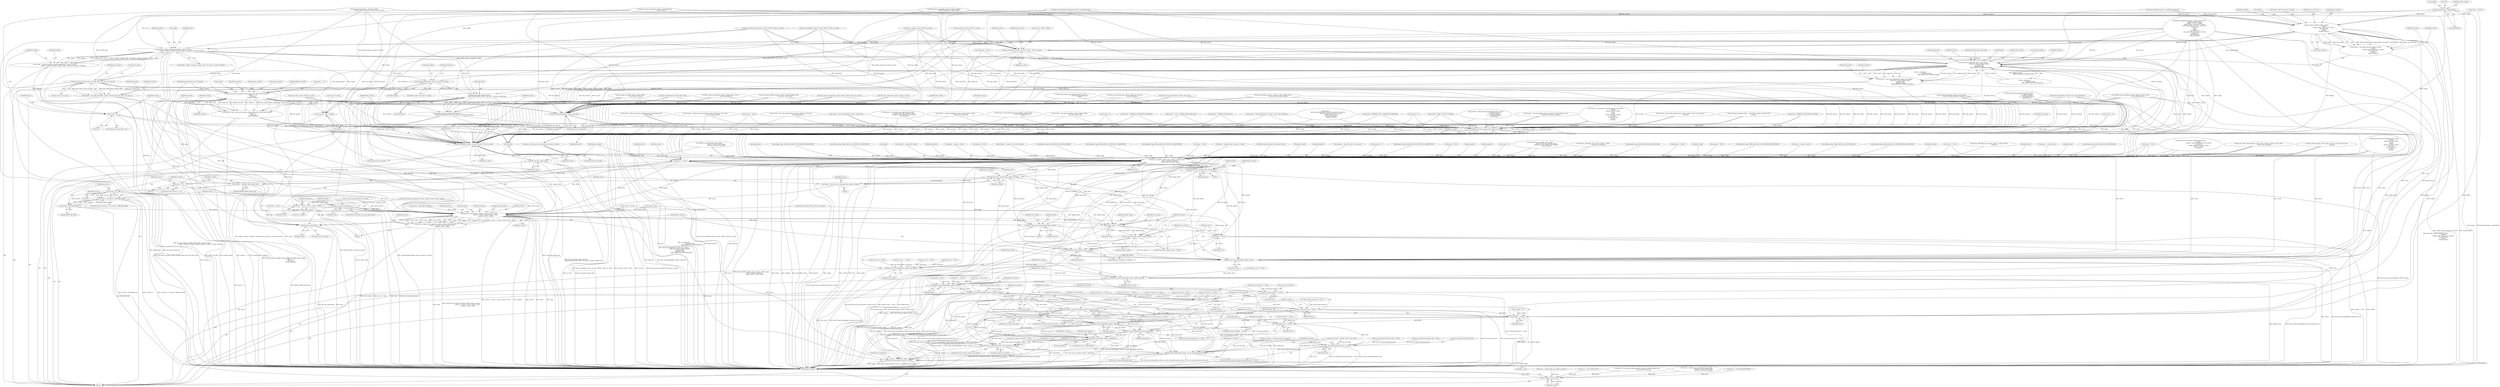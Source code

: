 digraph "0_krb5_ffb35baac6981f9e8914f8f3bffd37f284b85970_0@API" {
"1000311" [label="(Call,memset(&reply, 0, sizeof(reply)))"];
"1001942" [label="(Call,kdc_make_s4u2self_rep(kdc_context,\n                                        subkey,\n                                        header_ticket->enc_part2->session,\n                                        s4u_x509_user,\n                                        &reply,\n                                        &reply_encpart))"];
"1001940" [label="(Call,errcode = kdc_make_s4u2self_rep(kdc_context,\n                                        subkey,\n                                        header_ticket->enc_part2->session,\n                                        s4u_x509_user,\n                                        &reply,\n                                        &reply_encpart))"];
"1001966" [label="(Call,kau_s4u2self(kdc_context, errcode ? FALSE : TRUE, au_state))"];
"1002135" [label="(Call,return_enc_padata(kdc_context, pkt, request,\n                                reply_key, server, &reply_encpart,\n                                is_referral &&\n                                isflagset(s_flags,\n                                          KRB5_KDB_FLAG_CANONICALIZE)))"];
"1002133" [label="(Call,errcode = return_enc_padata(kdc_context, pkt, request,\n                                reply_key, server, &reply_encpart,\n                                is_referral &&\n                                isflagset(s_flags,\n                                          KRB5_KDB_FLAG_CANONICALIZE)))"];
"1002270" [label="(Call,krb5_get_error_message (kdc_context, errcode))"];
"1002268" [label="(Call,emsg = krb5_get_error_message (kdc_context, errcode))"];
"1002296" [label="(Call,log_tgs_req(kdc_context, from, request, &reply, cprinc,\n                sprinc, altcprinc, authtime,\n                c_flags, status, errcode, emsg))"];
"1002313" [label="(Call,krb5_free_error_message (kdc_context, emsg))"];
"1002333" [label="(Call,krb5_get_error_message (kdc_context, errcode))"];
"1002331" [label="(Call,status = krb5_get_error_message (kdc_context, errcode))"];
"1002355" [label="(Call,prepare_error_tgs(state, request, header_ticket, errcode,\n                                   (server != NULL) ? server->princ : NULL,\n                                   response, status, e_data))"];
"1002353" [label="(Call,retval = prepare_error_tgs(state, request, header_ticket, errcode,\n                                   (server != NULL) ? server->princ : NULL,\n                                   response, status, e_data))"];
"1002495" [label="(Return,return retval;)"];
"1002374" [label="(Call,krb5_free_error_message (kdc_context, status))"];
"1002384" [label="(Call,krb5_free_ticket(kdc_context, header_ticket))"];
"1002391" [label="(Call,krb5_free_kdc_req(kdc_context, request))"];
"1002398" [label="(Call,krb5_db_free_principal(kdc_context, server))"];
"1002401" [label="(Call,krb5_db_free_principal(kdc_context, stkt_server))"];
"1002404" [label="(Call,krb5_db_free_principal(kdc_context, header_server))"];
"1002407" [label="(Call,krb5_db_free_principal(kdc_context, client))"];
"1002410" [label="(Call,krb5_db_free_principal(kdc_context, local_tgt_storage))"];
"1002419" [label="(Call,krb5_free_keyblock_contents(kdc_context, &session_key))"];
"1002437" [label="(Call,krb5_free_pa_s4u_x509_user(kdc_context, s4u_x509_user))"];
"1002444" [label="(Call,krb5_free_authdata(kdc_context, kdc_issued_auth_data))"];
"1002451" [label="(Call,krb5_free_keyblock(kdc_context, subkey))"];
"1002458" [label="(Call,krb5_free_keyblock(kdc_context, header_key))"];
"1002465" [label="(Call,krb5_free_pa_data(kdc_context, reply.padata))"];
"1002474" [label="(Call,krb5_free_pa_data(kdc_context, reply_encpart.enc_padata))"];
"1002485" [label="(Call,krb5_free_authdata(kdc_context, enc_tkt_reply.authorization_data))"];
"1002490" [label="(Call,krb5_free_pa_data(kdc_context, e_data))"];
"1002381" [label="(Call,header_ticket != NULL)"];
"1002388" [label="(Call,request != NULL)"];
"1002414" [label="(Call,session_key.contents != NULL)"];
"1002434" [label="(Call,s4u_x509_user != NULL)"];
"1002441" [label="(Call,kdc_issued_auth_data != NULL)"];
"1002448" [label="(Call,subkey != NULL)"];
"1002455" [label="(Call,header_key != NULL)"];
"1002480" [label="(Call,enc_tkt_reply.authorization_data != NULL)"];
"1002396" [label="(Call,kdc_free_rstate(state))"];
"1002339" [label="(Call,errcode -= ERROR_TABLE_BASE_krb5)"];
"1002344" [label="(Call,errcode < 0)"];
"1002343" [label="(Call,errcode < 0 || errcode > KRB_ERR_MAX)"];
"1002347" [label="(Call,errcode > KRB_ERR_MAX)"];
"1002327" [label="(Call,status == 0)"];
"1002279" [label="(Call,!errcode)"];
"1002287" [label="(Call,kau_tgs_req(kdc_context, errcode ? FALSE : TRUE, au_state))"];
"1002294" [label="(Call,kau_free_kdc_req(au_state))"];
"1002157" [label="(Call,kau_make_tkt_id(kdc_context, &ticket_reply, &au_state->tkt_out_id))"];
"1002155" [label="(Call,errcode = kau_make_tkt_id(kdc_context, &ticket_reply, &au_state->tkt_out_id))"];
"1002184" [label="(Call,krb5_encode_kdc_rep(kdc_context, KRB5_TGS_REP, &reply_encpart,\n                                  subkey ? 1 : 0,\n                                  reply_key,\n                                  &reply, response))"];
"1002182" [label="(Call,errcode = krb5_encode_kdc_rep(kdc_context, KRB5_TGS_REP, &reply_encpart,\n                                  subkey ? 1 : 0,\n                                  reply_key,\n                                  &reply, response))"];
"1002263" [label="(Call,krb5_free_keyblock(kdc_context, reply_key))"];
"1002281" [label="(Call,au_state->reply = &reply)"];
"1002361" [label="(Call,server != NULL)"];
"1002360" [label="(Call,(server != NULL) ? server->princ : NULL)"];
"1002086" [label="(Call,kdc_fast_response_handle_padata(state, request, &reply,\n                                               subkey ? subkey->enctype : header_ticket->enc_part2->session->enctype))"];
"1002084" [label="(Call,errcode  = kdc_fast_response_handle_padata(state, request, &reply,\n                                               subkey ? subkey->enctype : header_ticket->enc_part2->session->enctype))"];
"1002104" [label="(Call,errcode !=0)"];
"1002114" [label="(Call,kdc_fast_handle_reply_key(state,\n                                       subkey?subkey:header_ticket->enc_part2->session, &reply_key))"];
"1002112" [label="(Call,errcode =kdc_fast_handle_reply_key(state,\n                                       subkey?subkey:header_ticket->enc_part2->session, &reply_key))"];
"1002173" [label="(Call,kdc_fast_hide_client(state))"];
"1002116" [label="(Call,subkey?subkey:header_ticket->enc_part2->session)"];
"1002414" [label="(Call,session_key.contents != NULL)"];
"1002091" [label="(Call,subkey ? subkey->enctype : header_ticket->enc_part2->session->enctype)"];
"1002343" [label="(Call,errcode < 0 || errcode > KRB_ERR_MAX)"];
"1002389" [label="(Identifier,request)"];
"1002442" [label="(Identifier,kdc_issued_auth_data)"];
"1001968" [label="(Call,errcode ? FALSE : TRUE)"];
"1002350" [label="(Call,errcode = KRB_ERR_GENERIC)"];
"1002435" [label="(Identifier,s4u_x509_user)"];
"1002275" [label="(Identifier,au_state)"];
"1000335" [label="(Call,session_key.contents = NULL)"];
"1002333" [label="(Call,krb5_get_error_message (kdc_context, errcode))"];
"1001560" [label="(Call,krb5_realm_compare(kdc_context, header_ticket->server, tgs_server))"];
"1000510" [label="(Call,kdc_find_fast(&request, &scratch, subkey,\n                            header_ticket->enc_part2->session, state, NULL))"];
"1002268" [label="(Call,emsg = krb5_get_error_message (kdc_context, errcode))"];
"1002354" [label="(Identifier,retval)"];
"1002285" [label="(Call,&reply)"];
"1002374" [label="(Call,krb5_free_error_message (kdc_context, status))"];
"1001974" [label="(Identifier,errcode)"];
"1002303" [label="(Identifier,sprinc)"];
"1002353" [label="(Call,retval = prepare_error_tgs(state, request, header_ticket, errcode,\n                                   (server != NULL) ? server->princ : NULL,\n                                   response, status, e_data))"];
"1000691" [label="(Call,errcode = kdc_process_s4u2self_req(kdc_active_realm,\n                                       request,\n                                       header_enc_tkt->client,\n                                       server,\n                                       subkey,\n                                       header_enc_tkt->session,\n                                       kdc_time,\n                                       &s4u_x509_user,\n                                       &client,\n                                       &status))"];
"1000664" [label="(Call,retval == KDC_ERR_POLICY)"];
"1000972" [label="(Call,get_auth_indicators(kdc_context, subject_tkt, local_tgt,\n                                      &auth_indicators))"];
"1001942" [label="(Call,kdc_make_s4u2self_rep(kdc_context,\n                                        subkey,\n                                        header_ticket->enc_part2->session,\n                                        s4u_x509_user,\n                                        &reply,\n                                        &reply_encpart))"];
"1002139" [label="(Identifier,reply_key)"];
"1002396" [label="(Call,kdc_free_rstate(state))"];
"1002458" [label="(Call,krb5_free_keyblock(kdc_context, header_key))"];
"1002309" [label="(Identifier,emsg)"];
"1002405" [label="(Identifier,kdc_context)"];
"1001761" [label="(Call,subkey != NULL)"];
"1002447" [label="(ControlStructure,if (subkey != NULL))"];
"1002360" [label="(Call,(server != NULL) ? server->princ : NULL)"];
"1002267" [label="(Identifier,errcode)"];
"1002106" [label="(Literal,0)"];
"1002158" [label="(Identifier,kdc_context)"];
"1002334" [label="(Identifier,kdc_context)"];
"1001966" [label="(Call,kau_s4u2self(kdc_context, errcode ? FALSE : TRUE, au_state))"];
"1002347" [label="(Call,errcode > KRB_ERR_MAX)"];
"1002326" [label="(ControlStructure,if (status == 0))"];
"1000189" [label="(Call,*stkt_server = NULL)"];
"1002344" [label="(Call,errcode < 0)"];
"1002295" [label="(Identifier,au_state)"];
"1000920" [label="(Call,stkt_server == NULL)"];
"1002375" [label="(Identifier,kdc_context)"];
"1002411" [label="(Identifier,kdc_context)"];
"1000886" [label="(Call,setflag(c_flags, KRB5_KDB_FLAG_CONSTRAINED_DELEGATION))"];
"1002357" [label="(Identifier,request)"];
"1002196" [label="(Identifier,response)"];
"1002466" [label="(Identifier,kdc_context)"];
"1002282" [label="(Call,au_state->reply)"];
"1000928" [label="(Call,errcode = gen_session_key(kdc_active_realm, request, server, &session_key,\n                              &status))"];
"1001657" [label="(Call,validate_transit_path(kdc_context, header_enc_tkt->client,\n                                        server, header_server))"];
"1001790" [label="(Call,krb5_klog_syslog(LOG_INFO, _(\"TGS_REQ : handle_authdata (%d)\"),\n                         errcode))"];
"1002365" [label="(Identifier,server)"];
"1002355" [label="(Call,prepare_error_tgs(state, request, header_ticket, errcode,\n                                   (server != NULL) ? server->princ : NULL,\n                                   response, status, e_data))"];
"1002356" [label="(Identifier,state)"];
"1002479" [label="(ControlStructure,if (enc_tkt_reply.authorization_data != NULL))"];
"1002269" [label="(Identifier,emsg)"];
"1002173" [label="(Call,kdc_fast_hide_client(state))"];
"1002446" [label="(Identifier,kdc_issued_auth_data)"];
"1002193" [label="(Identifier,reply_key)"];
"1002394" [label="(ControlStructure,if (state))"];
"1002484" [label="(Identifier,NULL)"];
"1002135" [label="(Call,return_enc_padata(kdc_context, pkt, request,\n                                reply_key, server, &reply_encpart,\n                                is_referral &&\n                                isflagset(s_flags,\n                                          KRB5_KDB_FLAG_CANONICALIZE)))"];
"1000315" [label="(Call,sizeof(reply))"];
"1000771" [label="(Call,setflag(c_flags, KRB5_KDB_FLAG_PROTOCOL_TRANSITION))"];
"1002127" [label="(Identifier,errcode)"];
"1002314" [label="(Identifier,kdc_context)"];
"1002443" [label="(Identifier,NULL)"];
"1000170" [label="(MethodParameterIn,krb5_data **response)"];
"1002300" [label="(Call,&reply)"];
"1002451" [label="(Call,krb5_free_keyblock(kdc_context, subkey))"];
"1001253" [label="(Call,enc_tkt_reply = *(header_ticket->enc_part2))"];
"1002362" [label="(Identifier,server)"];
"1002317" [label="(Identifier,emsg)"];
"1000853" [label="(Call,retval = kau_make_tkt_id(kdc_context, request->second_ticket[st_idx],\n                                  &au_state->evid_tkt_id))"];
"1002387" [label="(ControlStructure,if (request != NULL))"];
"1002113" [label="(Identifier,errcode)"];
"1002335" [label="(Identifier,errcode)"];
"1002402" [label="(Identifier,kdc_context)"];
"1002280" [label="(Identifier,errcode)"];
"1001753" [label="(Call,handle_authdata(kdc_context, c_flags, client, server,\n                              header_server, local_tgt,\n                              subkey != NULL ? subkey :\n                              header_ticket->enc_part2->session,\n                              &encrypting_key, /* U2U or server key */\n                              header_key,\n                              pkt,\n                              request,\n                              s4u_x509_user ?\n                              s4u_x509_user->user_id.user : NULL,\n                              subject_tkt,\n                              auth_indicators,\n                              &enc_tkt_reply))"];
"1002287" [label="(Call,kau_tgs_req(kdc_context, errcode ? FALSE : TRUE, au_state))"];
"1002439" [label="(Identifier,s4u_x509_user)"];
"1002497" [label="(MethodReturn,RET)"];
"1002351" [label="(Identifier,errcode)"];
"1001596" [label="(Call,errcode = KRB5KDC_ERR_TRTYPE_NOSUPP)"];
"1000599" [label="(Call,errcode != 0)"];
"1001224" [label="(Call,enc_tkt_reply.authorization_data = NULL)"];
"1002297" [label="(Identifier,kdc_context)"];
"1000469" [label="(Call,errcode = KRB5_NO_TKT_SUPPLIED)"];
"1001967" [label="(Identifier,kdc_context)"];
"1001399" [label="(Call,altcprinc = subject_tkt->client)"];
"1002185" [label="(Identifier,kdc_context)"];
"1001944" [label="(Identifier,subkey)"];
"1002419" [label="(Call,krb5_free_keyblock_contents(kdc_context, &session_key))"];
"1000311" [label="(Call,memset(&reply, 0, sizeof(reply)))"];
"1002457" [label="(Identifier,NULL)"];
"1000616" [label="(Call,krb5_principal_compare(kdc_context, request->server, server->princ))"];
"1002480" [label="(Call,enc_tkt_reply.authorization_data != NULL)"];
"1002378" [label="(Identifier,status)"];
"1002486" [label="(Identifier,kdc_context)"];
"1001851" [label="(Call,kau_u2u(kdc_context, FALSE, au_state))"];
"1002409" [label="(Identifier,client)"];
"1000317" [label="(Call,memset(&reply_encpart, 0, sizeof(reply_encpart)))"];
"1002305" [label="(Identifier,authtime)"];
"1002271" [label="(Identifier,kdc_context)"];
"1000523" [label="(Call,sprinc = request->server)"];
"1002453" [label="(Identifier,subkey)"];
"1002313" [label="(Call,krb5_free_error_message (kdc_context, emsg))"];
"1000642" [label="(Call,retval = validate_tgs_request(kdc_active_realm,\n                                       request, *server, header_ticket,\n                                       kdc_time, &status, &e_data))"];
"1001406" [label="(Call,altcprinc = NULL)"];
"1002125" [label="(Identifier,reply_key)"];
"1002420" [label="(Identifier,kdc_context)"];
"1001499" [label="(Call,client == NULL)"];
"1002450" [label="(Identifier,NULL)"];
"1000958" [label="(Call,authtime = subject_tkt->times.authtime)"];
"1001518" [label="(Call,isflagset(c_flags, KRB5_KDB_FLAG_CROSS_REALM))"];
"1002373" [label="(Block,)"];
"1002363" [label="(Identifier,NULL)"];
"1001956" [label="(Identifier,errcode)"];
"1001514" [label="(Call,isflagset(c_flags, KRB5_KDB_FLAG_PROTOCOL_TRANSITION))"];
"1002392" [label="(Identifier,kdc_context)"];
"1002349" [label="(Identifier,KRB_ERR_MAX)"];
"1002412" [label="(Identifier,local_tgt_storage)"];
"1002184" [label="(Call,krb5_encode_kdc_rep(kdc_context, KRB5_TGS_REP, &reply_encpart,\n                                  subkey ? 1 : 0,\n                                  reply_key,\n                                  &reply, response))"];
"1002264" [label="(Identifier,kdc_context)"];
"1001972" [label="(Identifier,au_state)"];
"1000173" [label="(Call,* subkey = 0)"];
"1002346" [label="(Literal,0)"];
"1001951" [label="(Call,&reply)"];
"1002496" [label="(Identifier,retval)"];
"1002103" [label="(ControlStructure,if (errcode !=0 ))"];
"1002156" [label="(Identifier,errcode)"];
"1001066" [label="(Call,reply_encpart.enc_padata = NULL)"];
"1001435" [label="(Call,errcode = krb5_dbe_find_enctype(kdc_context, server,\n                                             -1, /* ignore keytype */\n                                             -1, /* Ignore salttype */\n                                             0,  /* Get highest kvno */\n                                             &server_key))"];
"1000261" [label="(Call,*local_tgt_storage = NULL)"];
"1002279" [label="(Call,!errcode)"];
"1000537" [label="(Call,errcode = get_local_tgt(kdc_context, &sprinc->realm, header_server,\n                            &local_tgt, &local_tgt_storage))"];
"1001928" [label="(Call,isflagset(c_flags, KRB5_KDB_FLAG_PROTOCOL_TRANSITION))"];
"1001940" [label="(Call,errcode = kdc_make_s4u2self_rep(kdc_context,\n                                        subkey,\n                                        header_ticket->enc_part2->session,\n                                        s4u_x509_user,\n                                        &reply,\n                                        &reply_encpart))"];
"1002140" [label="(Identifier,server)"];
"1002495" [label="(Return,return retval;)"];
"1000282" [label="(Call,*emsg = NULL)"];
"1002399" [label="(Identifier,kdc_context)"];
"1000713" [label="(Call,s4u_x509_user != NULL)"];
"1002410" [label="(Call,krb5_db_free_principal(kdc_context, local_tgt_storage))"];
"1002289" [label="(Call,errcode ? FALSE : TRUE)"];
"1002332" [label="(Identifier,status)"];
"1000451" [label="(Call,cprinc = header_ticket->enc_part2->client)"];
"1000169" [label="(MethodParameterIn,const krb5_fulladdr *from)"];
"1002454" [label="(ControlStructure,if (header_key != NULL))"];
"1002311" [label="(Identifier,errcode)"];
"1002386" [label="(Identifier,header_ticket)"];
"1002406" [label="(Identifier,header_server)"];
"1002416" [label="(Identifier,session_key)"];
"1002397" [label="(Identifier,state)"];
"1002463" [label="(Identifier,reply)"];
"1000966" [label="(Call,s4u_x509_user == NULL)"];
"1000644" [label="(Call,validate_tgs_request(kdc_active_realm,\n                                       request, *server, header_ticket,\n                                       kdc_time, &status, &e_data))"];
"1002407" [label="(Call,krb5_db_free_principal(kdc_context, client))"];
"1002187" [label="(Call,&reply_encpart)"];
"1002261" [label="(ControlStructure,if (reply_key))"];
"1002437" [label="(Call,krb5_free_pa_s4u_x509_user(kdc_context, s4u_x509_user))"];
"1002367" [label="(Identifier,NULL)"];
"1001566" [label="(Call,krb5_realm_compare(kdc_context, header_ticket->server,\n                           enc_tkt_reply.client))"];
"1001945" [label="(Call,header_ticket->enc_part2->session)"];
"1000667" [label="(Call,retval == KDC_ERR_BADOPTION)"];
"1002304" [label="(Identifier,altcprinc)"];
"1002331" [label="(Call,status = krb5_get_error_message (kdc_context, errcode))"];
"1002370" [label="(Identifier,e_data)"];
"1002456" [label="(Identifier,header_key)"];
"1002088" [label="(Identifier,request)"];
"1002359" [label="(Identifier,errcode)"];
"1002408" [label="(Identifier,kdc_context)"];
"1002327" [label="(Call,status == 0)"];
"1002089" [label="(Call,&reply)"];
"1002381" [label="(Call,header_ticket != NULL)"];
"1002281" [label="(Call,au_state->reply = &reply)"];
"1000296" [label="(Call,**e_data = NULL)"];
"1002465" [label="(Call,krb5_free_pa_data(kdc_context, reply.padata))"];
"1002440" [label="(ControlStructure,if (kdc_issued_auth_data != NULL))"];
"1001386" [label="(Call,altcprinc = s4u_x509_user->user_id.user)"];
"1000256" [label="(Call,*header_server = NULL)"];
"1000171" [label="(Block,)"];
"1002368" [label="(Identifier,response)"];
"1002444" [label="(Call,krb5_free_authdata(kdc_context, kdc_issued_auth_data))"];
"1002492" [label="(Identifier,e_data)"];
"1002166" [label="(Identifier,errcode)"];
"1002339" [label="(Call,errcode -= ERROR_TABLE_BASE_krb5)"];
"1001883" [label="(Call,errcode = krb5_encrypt_tkt_part(kdc_context, &encrypting_key,\n                                    &ticket_reply))"];
"1002266" [label="(ControlStructure,if (errcode))"];
"1000466" [label="(Call,!header_ticket)"];
"1002105" [label="(Identifier,errcode)"];
"1002382" [label="(Identifier,header_ticket)"];
"1000855" [label="(Call,kau_make_tkt_id(kdc_context, request->second_ticket[st_idx],\n                                  &au_state->evid_tkt_id))"];
"1000215" [label="(Call,authtime = 0)"];
"1000915" [label="(Call,stkt_server = NULL)"];
"1002459" [label="(Identifier,kdc_context)"];
"1002272" [label="(Identifier,errcode)"];
"1002186" [label="(Identifier,KRB5_TGS_REP)"];
"1001655" [label="(Call,errcode = validate_transit_path(kdc_context, header_enc_tkt->client,\n                                        server, header_server))"];
"1000340" [label="(Call,retval = decode_krb5_tgs_req(pkt, &request))"];
"1002315" [label="(Identifier,emsg)"];
"1002383" [label="(Identifier,NULL)"];
"1002087" [label="(Identifier,state)"];
"1002114" [label="(Call,kdc_fast_handle_reply_key(state,\n                                       subkey?subkey:header_ticket->enc_part2->session, &reply_key))"];
"1001259" [label="(Call,enc_tkt_reply.authorization_data = NULL)"];
"1001950" [label="(Identifier,s4u_x509_user)"];
"1002263" [label="(Call,krb5_free_keyblock(kdc_context, reply_key))"];
"1002403" [label="(Identifier,stkt_server)"];
"1002112" [label="(Call,errcode =kdc_fast_handle_reply_key(state,\n                                       subkey?subkey:header_ticket->enc_part2->session, &reply_key))"];
"1001382" [label="(Call,isflagset(c_flags, KRB5_KDB_FLAG_PROTOCOL_TRANSITION))"];
"1000872" [label="(Call,errcode = retval)"];
"1002434" [label="(Call,s4u_x509_user != NULL)"];
"1000806" [label="(Call,kdc_process_s4u2proxy_req(kdc_active_realm,\n                                            request,\n                                            request->second_ticket[st_idx]->enc_part2,\n                                            stkt_server,\n                                            header_ticket->enc_part2->client,\n                                            request->server,\n                                            &status))"];
"1002115" [label="(Identifier,state)"];
"1000970" [label="(Call,errcode = get_auth_indicators(kdc_context, subject_tkt, local_tgt,\n                                      &auth_indicators))"];
"1002174" [label="(Identifier,state)"];
"1000630" [label="(Call,errcode = krb5_timeofday(kdc_context, &kdc_time))"];
"1002390" [label="(Identifier,NULL)"];
"1001898" [label="(Call,krb5_free_keyblock_contents(kdc_context, &encrypting_key))"];
"1000428" [label="(Call,errcode = kdc_process_tgs_req(kdc_active_realm,\n                                  request, from, pkt, &header_ticket,\n                                  &header_server, &header_key, &subkey,\n                                  &pa_tgs_req))"];
"1002330" [label="(Block,)"];
"1002198" [label="(Identifier,errcode)"];
"1002189" [label="(Call,subkey ? 1 : 0)"];
"1000876" [label="(Call,kau_s4u2proxy(kdc_context, errcode ? FALSE : TRUE, au_state))"];
"1002342" [label="(ControlStructure,if (errcode < 0 || errcode > KRB_ERR_MAX))"];
"1001455" [label="(Call,krb5_dbe_decrypt_key_data(kdc_context, NULL,\n                                                 server_key, &encrypting_key,\n                                                 NULL))"];
"1000225" [label="(Call,cprinc = NULL)"];
"1000901" [label="(Call,stkt_server = NULL)"];
"1002494" [label="(Identifier,auth_indicators)"];
"1002161" [label="(Call,&au_state->tkt_out_id)"];
"1002384" [label="(Call,krb5_free_ticket(kdc_context, header_ticket))"];
"1001885" [label="(Call,krb5_encrypt_tkt_part(kdc_context, &encrypting_key,\n                                    &ticket_reply))"];
"1000751" [label="(Call,kau_s4u2self(kdc_context, errcode ? FALSE : TRUE, au_state))"];
"1002385" [label="(Identifier,kdc_context)"];
"1000784" [label="(Call,errcode = decrypt_2ndtkt(kdc_active_realm, request, c_flags,\n                             &stkt_server, &status))"];
"1002302" [label="(Identifier,cprinc)"];
"1000168" [label="(MethodParameterIn,krb5_data *pkt)"];
"1001453" [label="(Call,errcode = krb5_dbe_decrypt_key_data(kdc_context, NULL,\n                                                 server_key, &encrypting_key,\n                                                 NULL))"];
"1002364" [label="(Call,server->princ)"];
"1000424" [label="(Call,kau_tgs_req(kdc_context, TRUE, au_state))"];
"1000632" [label="(Call,krb5_timeofday(kdc_context, &kdc_time))"];
"1000930" [label="(Call,gen_session_key(kdc_active_realm, request, server, &session_key,\n                              &status))"];
"1002124" [label="(Call,&reply_key)"];
"1002104" [label="(Call,errcode !=0)"];
"1002460" [label="(Identifier,header_key)"];
"1002433" [label="(ControlStructure,if (s4u_x509_user != NULL))"];
"1002475" [label="(Identifier,kdc_context)"];
"1002137" [label="(Identifier,pkt)"];
"1002418" [label="(Identifier,NULL)"];
"1002415" [label="(Call,session_key.contents)"];
"1002340" [label="(Identifier,errcode)"];
"1002455" [label="(Call,header_key != NULL)"];
"1002136" [label="(Identifier,kdc_context)"];
"1001932" [label="(Call,krb5int_find_pa_data(kdc_context, request->padata,\n                             KRB5_PADATA_S4U_X509_USER))"];
"1002474" [label="(Call,krb5_free_pa_data(kdc_context, reply_encpart.enc_padata))"];
"1002487" [label="(Call,enc_tkt_reply.authorization_data)"];
"1000476" [label="(Call,errcode = kau_make_tkt_id(kdc_context, header_ticket,\n                              &au_state->tkt_in_id))"];
"1002436" [label="(Identifier,NULL)"];
"1002157" [label="(Call,kau_make_tkt_id(kdc_context, &ticket_reply, &au_state->tkt_out_id))"];
"1000269" [label="(Call,**kdc_issued_auth_data = NULL)"];
"1002491" [label="(Identifier,kdc_context)"];
"1002470" [label="(ControlStructure,if (reply_encpart.enc_padata))"];
"1002299" [label="(Identifier,request)"];
"1001711" [label="(Call,log_tgs_badtrans(kdc_context, cprinc, sprinc,\n                             &enc_tkt_reply.transited.tr_contents, errcode))"];
"1000478" [label="(Call,kau_make_tkt_id(kdc_context, header_ticket,\n                              &au_state->tkt_in_id))"];
"1002086" [label="(Call,kdc_fast_response_handle_padata(state, request, &reply,\n                                               subkey ? subkey->enctype : header_ticket->enc_part2->session->enctype))"];
"1000290" [label="(Call,*state = NULL)"];
"1002321" [label="(Block,)"];
"1002372" [label="(Identifier,got_err)"];
"1002424" [label="(Identifier,newtransited)"];
"1002388" [label="(Call,request != NULL)"];
"1002401" [label="(Call,krb5_db_free_principal(kdc_context, stkt_server))"];
"1002404" [label="(Call,krb5_db_free_principal(kdc_context, header_server))"];
"1002472" [label="(Identifier,reply_encpart)"];
"1002398" [label="(Call,krb5_db_free_principal(kdc_context, server))"];
"1000529" [label="(Call,errcode !=0)"];
"1002109" [label="(Identifier,status)"];
"1000220" [label="(Call,*reply_key = NULL)"];
"1002441" [label="(Call,kdc_issued_auth_data != NULL)"];
"1001941" [label="(Identifier,errcode)"];
"1002337" [label="(Identifier,got_err)"];
"1002296" [label="(Call,log_tgs_req(kdc_context, from, request, &reply, cprinc,\n                sprinc, altcprinc, authtime,\n                c_flags, status, errcode, emsg))"];
"1002341" [label="(Identifier,ERROR_TABLE_BASE_krb5)"];
"1002294" [label="(Call,kau_free_kdc_req(au_state))"];
"1001870" [label="(Call,kau_u2u(kdc_context, TRUE, au_state))"];
"1002485" [label="(Call,krb5_free_authdata(kdc_context, enc_tkt_reply.authorization_data))"];
"1001840" [label="(Call,errcode = KRB5KDC_ERR_SERVER_NOMATCH)"];
"1000273" [label="(Call,c_flags = 0)"];
"1002476" [label="(Call,reply_encpart.enc_padata)"];
"1000898" [label="(Call,client = stkt_server)"];
"1002449" [label="(Identifier,subkey)"];
"1001437" [label="(Call,krb5_dbe_find_enctype(kdc_context, server,\n                                             -1, /* ignore keytype */\n                                             -1, /* Ignore salttype */\n                                             0,  /* Get highest kvno */\n                                             &server_key))"];
"1000430" [label="(Call,kdc_process_tgs_req(kdc_active_realm,\n                                  request, from, pkt, &header_ticket,\n                                  &header_server, &header_key, &subkey,\n                                  &pa_tgs_req))"];
"1002288" [label="(Identifier,kdc_context)"];
"1001943" [label="(Identifier,kdc_context)"];
"1000786" [label="(Call,decrypt_2ndtkt(kdc_active_realm, request, c_flags,\n                             &stkt_server, &status))"];
"1002438" [label="(Identifier,kdc_context)"];
"1000177" [label="(Call,*header_key = NULL)"];
"1002328" [label="(Identifier,status)"];
"1002155" [label="(Call,errcode = kau_make_tkt_id(kdc_context, &ticket_reply, &au_state->tkt_out_id))"];
"1002258" [label="(Call,status != NULL)"];
"1001651" [label="(Call,isflagset(c_flags, KRB5_KDB_FLAG_CROSS_REALM))"];
"1001837" [label="(Call,altcprinc = client2)"];
"1000252" [label="(Call,*client = NULL)"];
"1000693" [label="(Call,kdc_process_s4u2self_req(kdc_active_realm,\n                                       request,\n                                       header_enc_tkt->client,\n                                       server,\n                                       subkey,\n                                       header_enc_tkt->session,\n                                       kdc_time,\n                                       &s4u_x509_user,\n                                       &client,\n                                       &status))"];
"1002177" [label="(Identifier,reply)"];
"1002400" [label="(Identifier,server)"];
"1002481" [label="(Call,enc_tkt_reply.authorization_data)"];
"1002306" [label="(Identifier,c_flags)"];
"1000675" [label="(Call,errcode = retval + ERROR_TABLE_BASE_krb5)"];
"1000233" [label="(Call,altcprinc = NULL)"];
"1002358" [label="(Identifier,header_ticket)"];
"1001694" [label="(Call,krb5_princ_realm (kdc_context, request->server))"];
"1002278" [label="(ControlStructure,if (!errcode))"];
"1002084" [label="(Call,errcode  = kdc_fast_response_handle_padata(state, request, &reply,\n                                               subkey ? subkey->enctype : header_ticket->enc_part2->session->enctype))"];
"1000312" [label="(Call,&reply)"];
"1002361" [label="(Call,server != NULL)"];
"1001939" [label="(Block,)"];
"1002085" [label="(Identifier,errcode)"];
"1002270" [label="(Call,krb5_get_error_message (kdc_context, errcode))"];
"1002159" [label="(Call,&ticket_reply)"];
"1000185" [label="(Call,*server = NULL)"];
"1002172" [label="(ControlStructure,if (kdc_fast_hide_client(state)))"];
"1002194" [label="(Call,&reply)"];
"1002376" [label="(Identifier,status)"];
"1000265" [label="(Call,*s4u_x509_user = NULL)"];
"1000912" [label="(Call,krb5_db_free_principal(kdc_context, stkt_server))"];
"1002490" [label="(Call,krb5_free_pa_data(kdc_context, e_data))"];
"1002391" [label="(Call,krb5_free_kdc_req(kdc_context, request))"];
"1002143" [label="(Call,is_referral &&\n                                isflagset(s_flags,\n                                          KRB5_KDB_FLAG_CANONICALIZE))"];
"1001395" [label="(Call,isflagset(c_flags, KRB5_KDB_FLAG_CONSTRAINED_DELEGATION))"];
"1000721" [label="(Call,s4u_x509_user != NULL)"];
"1000446" [label="(Call,header_ticket && header_ticket->enc_part2)"];
"1002380" [label="(ControlStructure,if (header_ticket != NULL))"];
"1002182" [label="(Call,errcode = krb5_encode_kdc_rep(kdc_context, KRB5_TGS_REP, &reply_encpart,\n                                  subkey ? 1 : 0,\n                                  reply_key,\n                                  &reply, response))"];
"1000350" [label="(Call,sprinc = request->server)"];
"1001218" [label="(Call,enc_tkt_reply = *(header_ticket->enc_part2))"];
"1002395" [label="(Identifier,state)"];
"1002452" [label="(Identifier,kdc_context)"];
"1002149" [label="(Identifier,errcode)"];
"1000582" [label="(Call,setflag(c_flags, KRB5_KDB_FLAG_CANONICALIZE))"];
"1002283" [label="(Identifier,au_state)"];
"1001739" [label="(Call,errcode = KRB5KDC_ERR_POLICY)"];
"1000985" [label="(Call,errcode = check_indicators(kdc_context, server, auth_indicators))"];
"1001618" [label="(Call,errcode =\n             add_to_transited(&header_enc_tkt->transited.tr_contents,\n                              &enc_tkt_reply.transited.tr_contents,\n                              header_ticket->server,\n                              enc_tkt_reply.client,\n                              request->server))"];
"1002482" [label="(Identifier,enc_tkt_reply)"];
"1000777" [label="(Call,errcode = KRB5KDC_ERR_S_PRINCIPAL_UNKNOWN)"];
"1002312" [label="(Block,)"];
"1000314" [label="(Literal,0)"];
"1000942" [label="(Call,isflagset(c_flags, KRB5_KDB_FLAG_CONSTRAINED_DELEGATION))"];
"1002133" [label="(Call,errcode = return_enc_padata(kdc_context, pkt, request,\n                                reply_key, server, &reply_encpart,\n                                is_referral &&\n                                isflagset(s_flags,\n                                          KRB5_KDB_FLAG_CANONICALIZE)))"];
"1002308" [label="(Identifier,errcode)"];
"1002117" [label="(Identifier,subkey)"];
"1000987" [label="(Call,check_indicators(kdc_context, server, auth_indicators))"];
"1001953" [label="(Call,&reply_encpart)"];
"1000539" [label="(Call,get_local_tgt(kdc_context, &sprinc->realm, header_server,\n                            &local_tgt, &local_tgt_storage))"];
"1000767" [label="(Call,s4u_x509_user != NULL)"];
"1002134" [label="(Identifier,errcode)"];
"1001347" [label="(Call,kdc_get_ticket_renewtime(kdc_active_realm, request, header_enc_tkt, client,\n                             server, &enc_tkt_reply))"];
"1002345" [label="(Identifier,errcode)"];
"1000590" [label="(Call,search_sprinc(kdc_active_realm, request, s_flags, &server,\n                            &status))"];
"1002413" [label="(ControlStructure,if (session_key.contents != NULL))"];
"1002307" [label="(Identifier,status)"];
"1000603" [label="(Call,sprinc = server->princ)"];
"1002119" [label="(Call,header_ticket->enc_part2->session)"];
"1002141" [label="(Call,&reply_encpart)"];
"1002348" [label="(Identifier,errcode)"];
"1002369" [label="(Identifier,status)"];
"1002445" [label="(Identifier,kdc_context)"];
"1002265" [label="(Identifier,reply_key)"];
"1002421" [label="(Call,&session_key)"];
"1002116" [label="(Call,subkey?subkey:header_ticket->enc_part2->session)"];
"1002118" [label="(Identifier,subkey)"];
"1002298" [label="(Identifier,from)"];
"1002293" [label="(Identifier,au_state)"];
"1000611" [label="(Call,is_cross_tgs_principal(server->princ))"];
"1000716" [label="(Call,errcode != 0)"];
"1002467" [label="(Call,reply.padata)"];
"1002138" [label="(Identifier,request)"];
"1000319" [label="(Identifier,reply_encpart)"];
"1002393" [label="(Identifier,request)"];
"1000688" [label="(Call,setflag(c_flags, KRB5_KDB_FLAG_CROSS_REALM))"];
"1002448" [label="(Call,subkey != NULL)"];
"1002461" [label="(ControlStructure,if (reply.padata))"];
"1002329" [label="(Literal,0)"];
"1002183" [label="(Identifier,errcode)"];
"1000311" -> "1000171"  [label="AST: "];
"1000311" -> "1000315"  [label="CFG: "];
"1000312" -> "1000311"  [label="AST: "];
"1000314" -> "1000311"  [label="AST: "];
"1000315" -> "1000311"  [label="AST: "];
"1000319" -> "1000311"  [label="CFG: "];
"1000311" -> "1002497"  [label="DDG: &reply"];
"1000311" -> "1002497"  [label="DDG: memset(&reply, 0, sizeof(reply))"];
"1000311" -> "1001942"  [label="DDG: &reply"];
"1000311" -> "1002086"  [label="DDG: &reply"];
"1000311" -> "1002281"  [label="DDG: &reply"];
"1000311" -> "1002296"  [label="DDG: &reply"];
"1001942" -> "1001940"  [label="AST: "];
"1001942" -> "1001953"  [label="CFG: "];
"1001943" -> "1001942"  [label="AST: "];
"1001944" -> "1001942"  [label="AST: "];
"1001945" -> "1001942"  [label="AST: "];
"1001950" -> "1001942"  [label="AST: "];
"1001951" -> "1001942"  [label="AST: "];
"1001953" -> "1001942"  [label="AST: "];
"1001940" -> "1001942"  [label="CFG: "];
"1001942" -> "1002497"  [label="DDG: header_ticket->enc_part2->session"];
"1001942" -> "1002497"  [label="DDG: &reply_encpart"];
"1001942" -> "1001940"  [label="DDG: &reply_encpart"];
"1001942" -> "1001940"  [label="DDG: header_ticket->enc_part2->session"];
"1001942" -> "1001940"  [label="DDG: subkey"];
"1001942" -> "1001940"  [label="DDG: s4u_x509_user"];
"1001942" -> "1001940"  [label="DDG: &reply"];
"1001942" -> "1001940"  [label="DDG: kdc_context"];
"1001885" -> "1001942"  [label="DDG: kdc_context"];
"1001898" -> "1001942"  [label="DDG: kdc_context"];
"1001932" -> "1001942"  [label="DDG: kdc_context"];
"1001761" -> "1001942"  [label="DDG: subkey"];
"1000510" -> "1001942"  [label="DDG: header_ticket->enc_part2->session"];
"1000317" -> "1001942"  [label="DDG: &reply_encpart"];
"1001942" -> "1001966"  [label="DDG: kdc_context"];
"1001942" -> "1002086"  [label="DDG: &reply"];
"1001942" -> "1002114"  [label="DDG: header_ticket->enc_part2->session"];
"1001942" -> "1002116"  [label="DDG: header_ticket->enc_part2->session"];
"1001942" -> "1002135"  [label="DDG: &reply_encpart"];
"1001942" -> "1002281"  [label="DDG: &reply"];
"1001942" -> "1002296"  [label="DDG: &reply"];
"1001942" -> "1002434"  [label="DDG: s4u_x509_user"];
"1001942" -> "1002448"  [label="DDG: subkey"];
"1001940" -> "1001939"  [label="AST: "];
"1001941" -> "1001940"  [label="AST: "];
"1001956" -> "1001940"  [label="CFG: "];
"1001940" -> "1002497"  [label="DDG: kdc_make_s4u2self_rep(kdc_context,\n                                        subkey,\n                                        header_ticket->enc_part2->session,\n                                        s4u_x509_user,\n                                        &reply,\n                                        &reply_encpart)"];
"1001966" -> "1001939"  [label="AST: "];
"1001966" -> "1001972"  [label="CFG: "];
"1001967" -> "1001966"  [label="AST: "];
"1001968" -> "1001966"  [label="AST: "];
"1001972" -> "1001966"  [label="AST: "];
"1001974" -> "1001966"  [label="CFG: "];
"1001966" -> "1002497"  [label="DDG: kau_s4u2self(kdc_context, errcode ? FALSE : TRUE, au_state)"];
"1001870" -> "1001966"  [label="DDG: TRUE"];
"1001870" -> "1001966"  [label="DDG: au_state"];
"1000424" -> "1001966"  [label="DDG: TRUE"];
"1000424" -> "1001966"  [label="DDG: au_state"];
"1000751" -> "1001966"  [label="DDG: au_state"];
"1000876" -> "1001966"  [label="DDG: au_state"];
"1001966" -> "1002135"  [label="DDG: kdc_context"];
"1001966" -> "1002263"  [label="DDG: kdc_context"];
"1001966" -> "1002270"  [label="DDG: kdc_context"];
"1001966" -> "1002287"  [label="DDG: kdc_context"];
"1001966" -> "1002287"  [label="DDG: au_state"];
"1002135" -> "1002133"  [label="AST: "];
"1002135" -> "1002143"  [label="CFG: "];
"1002136" -> "1002135"  [label="AST: "];
"1002137" -> "1002135"  [label="AST: "];
"1002138" -> "1002135"  [label="AST: "];
"1002139" -> "1002135"  [label="AST: "];
"1002140" -> "1002135"  [label="AST: "];
"1002141" -> "1002135"  [label="AST: "];
"1002143" -> "1002135"  [label="AST: "];
"1002133" -> "1002135"  [label="CFG: "];
"1002135" -> "1002497"  [label="DDG: pkt"];
"1002135" -> "1002497"  [label="DDG: is_referral &&\n                                isflagset(s_flags,\n                                          KRB5_KDB_FLAG_CANONICALIZE)"];
"1002135" -> "1002497"  [label="DDG: &reply_encpart"];
"1002135" -> "1002497"  [label="DDG: reply_key"];
"1002135" -> "1002133"  [label="DDG: server"];
"1002135" -> "1002133"  [label="DDG: reply_key"];
"1002135" -> "1002133"  [label="DDG: pkt"];
"1002135" -> "1002133"  [label="DDG: is_referral &&\n                                isflagset(s_flags,\n                                          KRB5_KDB_FLAG_CANONICALIZE)"];
"1002135" -> "1002133"  [label="DDG: kdc_context"];
"1002135" -> "1002133"  [label="DDG: &reply_encpart"];
"1002135" -> "1002133"  [label="DDG: request"];
"1001885" -> "1002135"  [label="DDG: kdc_context"];
"1001898" -> "1002135"  [label="DDG: kdc_context"];
"1001932" -> "1002135"  [label="DDG: kdc_context"];
"1001753" -> "1002135"  [label="DDG: pkt"];
"1001753" -> "1002135"  [label="DDG: server"];
"1000168" -> "1002135"  [label="DDG: pkt"];
"1002086" -> "1002135"  [label="DDG: request"];
"1000220" -> "1002135"  [label="DDG: reply_key"];
"1000317" -> "1002135"  [label="DDG: &reply_encpart"];
"1002143" -> "1002135"  [label="DDG: is_referral"];
"1002143" -> "1002135"  [label="DDG: isflagset(s_flags,\n                                          KRB5_KDB_FLAG_CANONICALIZE)"];
"1002135" -> "1002157"  [label="DDG: kdc_context"];
"1002135" -> "1002184"  [label="DDG: &reply_encpart"];
"1002135" -> "1002184"  [label="DDG: reply_key"];
"1002135" -> "1002263"  [label="DDG: kdc_context"];
"1002135" -> "1002263"  [label="DDG: reply_key"];
"1002135" -> "1002270"  [label="DDG: kdc_context"];
"1002135" -> "1002287"  [label="DDG: kdc_context"];
"1002135" -> "1002296"  [label="DDG: request"];
"1002135" -> "1002361"  [label="DDG: server"];
"1002135" -> "1002398"  [label="DDG: server"];
"1002133" -> "1000171"  [label="AST: "];
"1002134" -> "1002133"  [label="AST: "];
"1002149" -> "1002133"  [label="CFG: "];
"1002133" -> "1002497"  [label="DDG: return_enc_padata(kdc_context, pkt, request,\n                                reply_key, server, &reply_encpart,\n                                is_referral &&\n                                isflagset(s_flags,\n                                          KRB5_KDB_FLAG_CANONICALIZE))"];
"1002133" -> "1002270"  [label="DDG: errcode"];
"1002133" -> "1002279"  [label="DDG: errcode"];
"1002270" -> "1002268"  [label="AST: "];
"1002270" -> "1002272"  [label="CFG: "];
"1002271" -> "1002270"  [label="AST: "];
"1002272" -> "1002270"  [label="AST: "];
"1002268" -> "1002270"  [label="CFG: "];
"1002270" -> "1002268"  [label="DDG: kdc_context"];
"1002270" -> "1002268"  [label="DDG: errcode"];
"1000539" -> "1002270"  [label="DDG: kdc_context"];
"1001566" -> "1002270"  [label="DDG: kdc_context"];
"1002263" -> "1002270"  [label="DDG: kdc_context"];
"1001694" -> "1002270"  [label="DDG: kdc_context"];
"1001753" -> "1002270"  [label="DDG: kdc_context"];
"1002157" -> "1002270"  [label="DDG: kdc_context"];
"1000478" -> "1002270"  [label="DDG: kdc_context"];
"1001437" -> "1002270"  [label="DDG: kdc_context"];
"1000751" -> "1002270"  [label="DDG: kdc_context"];
"1001851" -> "1002270"  [label="DDG: kdc_context"];
"1000855" -> "1002270"  [label="DDG: kdc_context"];
"1000912" -> "1002270"  [label="DDG: kdc_context"];
"1000987" -> "1002270"  [label="DDG: kdc_context"];
"1002184" -> "1002270"  [label="DDG: kdc_context"];
"1001657" -> "1002270"  [label="DDG: kdc_context"];
"1000632" -> "1002270"  [label="DDG: kdc_context"];
"1001455" -> "1002270"  [label="DDG: kdc_context"];
"1000424" -> "1002270"  [label="DDG: kdc_context"];
"1001711" -> "1002270"  [label="DDG: kdc_context"];
"1001932" -> "1002270"  [label="DDG: kdc_context"];
"1001560" -> "1002270"  [label="DDG: kdc_context"];
"1000972" -> "1002270"  [label="DDG: kdc_context"];
"1001898" -> "1002270"  [label="DDG: kdc_context"];
"1001885" -> "1002270"  [label="DDG: kdc_context"];
"1000876" -> "1002270"  [label="DDG: kdc_context"];
"1000784" -> "1002270"  [label="DDG: errcode"];
"1001883" -> "1002270"  [label="DDG: errcode"];
"1001840" -> "1002270"  [label="DDG: errcode"];
"1002112" -> "1002270"  [label="DDG: errcode"];
"1001596" -> "1002270"  [label="DDG: errcode"];
"1000928" -> "1002270"  [label="DDG: errcode"];
"1000476" -> "1002270"  [label="DDG: errcode"];
"1001790" -> "1002270"  [label="DDG: errcode"];
"1002104" -> "1002270"  [label="DDG: errcode"];
"1000691" -> "1002270"  [label="DDG: errcode"];
"1000537" -> "1002270"  [label="DDG: errcode"];
"1000469" -> "1002270"  [label="DDG: errcode"];
"1000428" -> "1002270"  [label="DDG: errcode"];
"1001435" -> "1002270"  [label="DDG: errcode"];
"1000675" -> "1002270"  [label="DDG: errcode"];
"1002182" -> "1002270"  [label="DDG: errcode"];
"1000630" -> "1002270"  [label="DDG: errcode"];
"1001618" -> "1002270"  [label="DDG: errcode"];
"1000716" -> "1002270"  [label="DDG: errcode"];
"1000599" -> "1002270"  [label="DDG: errcode"];
"1000872" -> "1002270"  [label="DDG: errcode"];
"1002155" -> "1002270"  [label="DDG: errcode"];
"1000529" -> "1002270"  [label="DDG: errcode"];
"1000970" -> "1002270"  [label="DDG: errcode"];
"1001655" -> "1002270"  [label="DDG: errcode"];
"1000985" -> "1002270"  [label="DDG: errcode"];
"1001739" -> "1002270"  [label="DDG: errcode"];
"1001453" -> "1002270"  [label="DDG: errcode"];
"1000777" -> "1002270"  [label="DDG: errcode"];
"1002270" -> "1002279"  [label="DDG: errcode"];
"1002270" -> "1002287"  [label="DDG: kdc_context"];
"1002268" -> "1002266"  [label="AST: "];
"1002269" -> "1002268"  [label="AST: "];
"1002275" -> "1002268"  [label="CFG: "];
"1002268" -> "1002497"  [label="DDG: krb5_get_error_message (kdc_context, errcode)"];
"1002268" -> "1002296"  [label="DDG: emsg"];
"1002296" -> "1000171"  [label="AST: "];
"1002296" -> "1002309"  [label="CFG: "];
"1002297" -> "1002296"  [label="AST: "];
"1002298" -> "1002296"  [label="AST: "];
"1002299" -> "1002296"  [label="AST: "];
"1002300" -> "1002296"  [label="AST: "];
"1002302" -> "1002296"  [label="AST: "];
"1002303" -> "1002296"  [label="AST: "];
"1002304" -> "1002296"  [label="AST: "];
"1002305" -> "1002296"  [label="AST: "];
"1002306" -> "1002296"  [label="AST: "];
"1002307" -> "1002296"  [label="AST: "];
"1002308" -> "1002296"  [label="AST: "];
"1002309" -> "1002296"  [label="AST: "];
"1002311" -> "1002296"  [label="CFG: "];
"1002296" -> "1002497"  [label="DDG: c_flags"];
"1002296" -> "1002497"  [label="DDG: errcode"];
"1002296" -> "1002497"  [label="DDG: from"];
"1002296" -> "1002497"  [label="DDG: cprinc"];
"1002296" -> "1002497"  [label="DDG: emsg"];
"1002296" -> "1002497"  [label="DDG: log_tgs_req(kdc_context, from, request, &reply, cprinc,\n                sprinc, altcprinc, authtime,\n                c_flags, status, errcode, emsg)"];
"1002296" -> "1002497"  [label="DDG: &reply"];
"1002296" -> "1002497"  [label="DDG: authtime"];
"1002296" -> "1002497"  [label="DDG: sprinc"];
"1002296" -> "1002497"  [label="DDG: status"];
"1002296" -> "1002497"  [label="DDG: altcprinc"];
"1002287" -> "1002296"  [label="DDG: kdc_context"];
"1000430" -> "1002296"  [label="DDG: from"];
"1000430" -> "1002296"  [label="DDG: request"];
"1000169" -> "1002296"  [label="DDG: from"];
"1002086" -> "1002296"  [label="DDG: request"];
"1002086" -> "1002296"  [label="DDG: &reply"];
"1000590" -> "1002296"  [label="DDG: request"];
"1000930" -> "1002296"  [label="DDG: request"];
"1001753" -> "1002296"  [label="DDG: request"];
"1001753" -> "1002296"  [label="DDG: c_flags"];
"1001347" -> "1002296"  [label="DDG: request"];
"1000693" -> "1002296"  [label="DDG: request"];
"1000806" -> "1002296"  [label="DDG: request"];
"1000786" -> "1002296"  [label="DDG: request"];
"1000786" -> "1002296"  [label="DDG: c_flags"];
"1000644" -> "1002296"  [label="DDG: request"];
"1002184" -> "1002296"  [label="DDG: &reply"];
"1001711" -> "1002296"  [label="DDG: cprinc"];
"1001711" -> "1002296"  [label="DDG: sprinc"];
"1000225" -> "1002296"  [label="DDG: cprinc"];
"1000451" -> "1002296"  [label="DDG: cprinc"];
"1000603" -> "1002296"  [label="DDG: sprinc"];
"1000523" -> "1002296"  [label="DDG: sprinc"];
"1000350" -> "1002296"  [label="DDG: sprinc"];
"1001386" -> "1002296"  [label="DDG: altcprinc"];
"1001399" -> "1002296"  [label="DDG: altcprinc"];
"1001837" -> "1002296"  [label="DDG: altcprinc"];
"1000233" -> "1002296"  [label="DDG: altcprinc"];
"1001406" -> "1002296"  [label="DDG: altcprinc"];
"1000215" -> "1002296"  [label="DDG: authtime"];
"1000958" -> "1002296"  [label="DDG: authtime"];
"1001928" -> "1002296"  [label="DDG: c_flags"];
"1001518" -> "1002296"  [label="DDG: c_flags"];
"1001514" -> "1002296"  [label="DDG: c_flags"];
"1000886" -> "1002296"  [label="DDG: c_flags"];
"1000942" -> "1002296"  [label="DDG: c_flags"];
"1000273" -> "1002296"  [label="DDG: c_flags"];
"1001651" -> "1002296"  [label="DDG: c_flags"];
"1000771" -> "1002296"  [label="DDG: c_flags"];
"1001395" -> "1002296"  [label="DDG: c_flags"];
"1000688" -> "1002296"  [label="DDG: c_flags"];
"1000582" -> "1002296"  [label="DDG: c_flags"];
"1001382" -> "1002296"  [label="DDG: c_flags"];
"1002258" -> "1002296"  [label="DDG: status"];
"1000282" -> "1002296"  [label="DDG: emsg"];
"1002296" -> "1002313"  [label="DDG: kdc_context"];
"1002296" -> "1002313"  [label="DDG: emsg"];
"1002296" -> "1002327"  [label="DDG: status"];
"1002296" -> "1002333"  [label="DDG: kdc_context"];
"1002296" -> "1002333"  [label="DDG: errcode"];
"1002296" -> "1002339"  [label="DDG: errcode"];
"1002296" -> "1002355"  [label="DDG: request"];
"1002296" -> "1002374"  [label="DDG: kdc_context"];
"1002296" -> "1002384"  [label="DDG: kdc_context"];
"1002296" -> "1002388"  [label="DDG: request"];
"1002296" -> "1002391"  [label="DDG: kdc_context"];
"1002296" -> "1002398"  [label="DDG: kdc_context"];
"1002313" -> "1002312"  [label="AST: "];
"1002313" -> "1002315"  [label="CFG: "];
"1002314" -> "1002313"  [label="AST: "];
"1002315" -> "1002313"  [label="AST: "];
"1002317" -> "1002313"  [label="CFG: "];
"1002313" -> "1002497"  [label="DDG: krb5_free_error_message (kdc_context, emsg)"];
"1002313" -> "1002333"  [label="DDG: kdc_context"];
"1002313" -> "1002374"  [label="DDG: kdc_context"];
"1002313" -> "1002384"  [label="DDG: kdc_context"];
"1002313" -> "1002391"  [label="DDG: kdc_context"];
"1002313" -> "1002398"  [label="DDG: kdc_context"];
"1002333" -> "1002331"  [label="AST: "];
"1002333" -> "1002335"  [label="CFG: "];
"1002334" -> "1002333"  [label="AST: "];
"1002335" -> "1002333"  [label="AST: "];
"1002331" -> "1002333"  [label="CFG: "];
"1002333" -> "1002331"  [label="DDG: kdc_context"];
"1002333" -> "1002331"  [label="DDG: errcode"];
"1002333" -> "1002339"  [label="DDG: errcode"];
"1002333" -> "1002374"  [label="DDG: kdc_context"];
"1002333" -> "1002384"  [label="DDG: kdc_context"];
"1002333" -> "1002391"  [label="DDG: kdc_context"];
"1002333" -> "1002398"  [label="DDG: kdc_context"];
"1002331" -> "1002330"  [label="AST: "];
"1002332" -> "1002331"  [label="AST: "];
"1002337" -> "1002331"  [label="CFG: "];
"1002331" -> "1002497"  [label="DDG: krb5_get_error_message (kdc_context, errcode)"];
"1002331" -> "1002355"  [label="DDG: status"];
"1002355" -> "1002353"  [label="AST: "];
"1002355" -> "1002370"  [label="CFG: "];
"1002356" -> "1002355"  [label="AST: "];
"1002357" -> "1002355"  [label="AST: "];
"1002358" -> "1002355"  [label="AST: "];
"1002359" -> "1002355"  [label="AST: "];
"1002360" -> "1002355"  [label="AST: "];
"1002368" -> "1002355"  [label="AST: "];
"1002369" -> "1002355"  [label="AST: "];
"1002370" -> "1002355"  [label="AST: "];
"1002353" -> "1002355"  [label="CFG: "];
"1002355" -> "1002497"  [label="DDG: (server != NULL) ? server->princ : NULL"];
"1002355" -> "1002497"  [label="DDG: response"];
"1002355" -> "1002497"  [label="DDG: errcode"];
"1002355" -> "1002497"  [label="DDG: status"];
"1002355" -> "1002497"  [label="DDG: state"];
"1002355" -> "1002353"  [label="DDG: e_data"];
"1002355" -> "1002353"  [label="DDG: request"];
"1002355" -> "1002353"  [label="DDG: response"];
"1002355" -> "1002353"  [label="DDG: errcode"];
"1002355" -> "1002353"  [label="DDG: (server != NULL) ? server->princ : NULL"];
"1002355" -> "1002353"  [label="DDG: header_ticket"];
"1002355" -> "1002353"  [label="DDG: state"];
"1002355" -> "1002353"  [label="DDG: status"];
"1002086" -> "1002355"  [label="DDG: state"];
"1000510" -> "1002355"  [label="DDG: state"];
"1002114" -> "1002355"  [label="DDG: state"];
"1002173" -> "1002355"  [label="DDG: state"];
"1000290" -> "1002355"  [label="DDG: state"];
"1000466" -> "1002355"  [label="DDG: header_ticket"];
"1000446" -> "1002355"  [label="DDG: header_ticket"];
"1000478" -> "1002355"  [label="DDG: header_ticket"];
"1000644" -> "1002355"  [label="DDG: header_ticket"];
"1002347" -> "1002355"  [label="DDG: errcode"];
"1002344" -> "1002355"  [label="DDG: errcode"];
"1002350" -> "1002355"  [label="DDG: errcode"];
"1000616" -> "1002355"  [label="DDG: server->princ"];
"1000611" -> "1002355"  [label="DDG: server->princ"];
"1002361" -> "1002355"  [label="DDG: NULL"];
"1002184" -> "1002355"  [label="DDG: response"];
"1000170" -> "1002355"  [label="DDG: response"];
"1002327" -> "1002355"  [label="DDG: status"];
"1000296" -> "1002355"  [label="DDG: e_data"];
"1002355" -> "1002374"  [label="DDG: status"];
"1002355" -> "1002381"  [label="DDG: header_ticket"];
"1002355" -> "1002388"  [label="DDG: request"];
"1002355" -> "1002396"  [label="DDG: state"];
"1002355" -> "1002490"  [label="DDG: e_data"];
"1002353" -> "1002321"  [label="AST: "];
"1002354" -> "1002353"  [label="AST: "];
"1002372" -> "1002353"  [label="CFG: "];
"1002353" -> "1002497"  [label="DDG: retval"];
"1002353" -> "1002497"  [label="DDG: prepare_error_tgs(state, request, header_ticket, errcode,\n                                   (server != NULL) ? server->princ : NULL,\n                                   response, status, e_data)"];
"1002353" -> "1002495"  [label="DDG: retval"];
"1002495" -> "1000171"  [label="AST: "];
"1002495" -> "1002496"  [label="CFG: "];
"1002496" -> "1002495"  [label="AST: "];
"1002497" -> "1002495"  [label="CFG: "];
"1002495" -> "1002497"  [label="DDG: <RET>"];
"1002496" -> "1002495"  [label="DDG: retval"];
"1000642" -> "1002495"  [label="DDG: retval"];
"1000853" -> "1002495"  [label="DDG: retval"];
"1000340" -> "1002495"  [label="DDG: retval"];
"1000667" -> "1002495"  [label="DDG: retval"];
"1000664" -> "1002495"  [label="DDG: retval"];
"1002374" -> "1002373"  [label="AST: "];
"1002374" -> "1002376"  [label="CFG: "];
"1002375" -> "1002374"  [label="AST: "];
"1002376" -> "1002374"  [label="AST: "];
"1002378" -> "1002374"  [label="CFG: "];
"1002374" -> "1002497"  [label="DDG: krb5_free_error_message (kdc_context, status)"];
"1002374" -> "1002384"  [label="DDG: kdc_context"];
"1002374" -> "1002391"  [label="DDG: kdc_context"];
"1002374" -> "1002398"  [label="DDG: kdc_context"];
"1002384" -> "1002380"  [label="AST: "];
"1002384" -> "1002386"  [label="CFG: "];
"1002385" -> "1002384"  [label="AST: "];
"1002386" -> "1002384"  [label="AST: "];
"1002389" -> "1002384"  [label="CFG: "];
"1002384" -> "1002497"  [label="DDG: header_ticket"];
"1002384" -> "1002497"  [label="DDG: krb5_free_ticket(kdc_context, header_ticket)"];
"1002381" -> "1002384"  [label="DDG: header_ticket"];
"1002384" -> "1002391"  [label="DDG: kdc_context"];
"1002384" -> "1002398"  [label="DDG: kdc_context"];
"1002391" -> "1002387"  [label="AST: "];
"1002391" -> "1002393"  [label="CFG: "];
"1002392" -> "1002391"  [label="AST: "];
"1002393" -> "1002391"  [label="AST: "];
"1002395" -> "1002391"  [label="CFG: "];
"1002391" -> "1002497"  [label="DDG: krb5_free_kdc_req(kdc_context, request)"];
"1002391" -> "1002497"  [label="DDG: request"];
"1002388" -> "1002391"  [label="DDG: request"];
"1002391" -> "1002398"  [label="DDG: kdc_context"];
"1002398" -> "1000171"  [label="AST: "];
"1002398" -> "1002400"  [label="CFG: "];
"1002399" -> "1002398"  [label="AST: "];
"1002400" -> "1002398"  [label="AST: "];
"1002402" -> "1002398"  [label="CFG: "];
"1002398" -> "1002497"  [label="DDG: server"];
"1002398" -> "1002497"  [label="DDG: krb5_db_free_principal(kdc_context, server)"];
"1001437" -> "1002398"  [label="DDG: server"];
"1000185" -> "1002398"  [label="DDG: server"];
"1002361" -> "1002398"  [label="DDG: server"];
"1001657" -> "1002398"  [label="DDG: server"];
"1000987" -> "1002398"  [label="DDG: server"];
"1001753" -> "1002398"  [label="DDG: server"];
"1000693" -> "1002398"  [label="DDG: server"];
"1000930" -> "1002398"  [label="DDG: server"];
"1001347" -> "1002398"  [label="DDG: server"];
"1002398" -> "1002401"  [label="DDG: kdc_context"];
"1002401" -> "1000171"  [label="AST: "];
"1002401" -> "1002403"  [label="CFG: "];
"1002402" -> "1002401"  [label="AST: "];
"1002403" -> "1002401"  [label="AST: "];
"1002405" -> "1002401"  [label="CFG: "];
"1002401" -> "1002497"  [label="DDG: stkt_server"];
"1002401" -> "1002497"  [label="DDG: krb5_db_free_principal(kdc_context, stkt_server)"];
"1000806" -> "1002401"  [label="DDG: stkt_server"];
"1000189" -> "1002401"  [label="DDG: stkt_server"];
"1000920" -> "1002401"  [label="DDG: stkt_server"];
"1000915" -> "1002401"  [label="DDG: stkt_server"];
"1000901" -> "1002401"  [label="DDG: stkt_server"];
"1002401" -> "1002404"  [label="DDG: kdc_context"];
"1002404" -> "1000171"  [label="AST: "];
"1002404" -> "1002406"  [label="CFG: "];
"1002405" -> "1002404"  [label="AST: "];
"1002406" -> "1002404"  [label="AST: "];
"1002408" -> "1002404"  [label="CFG: "];
"1002404" -> "1002497"  [label="DDG: header_server"];
"1002404" -> "1002497"  [label="DDG: krb5_db_free_principal(kdc_context, header_server)"];
"1001753" -> "1002404"  [label="DDG: header_server"];
"1001657" -> "1002404"  [label="DDG: header_server"];
"1000539" -> "1002404"  [label="DDG: header_server"];
"1000256" -> "1002404"  [label="DDG: header_server"];
"1002404" -> "1002407"  [label="DDG: kdc_context"];
"1002407" -> "1000171"  [label="AST: "];
"1002407" -> "1002409"  [label="CFG: "];
"1002408" -> "1002407"  [label="AST: "];
"1002409" -> "1002407"  [label="AST: "];
"1002411" -> "1002407"  [label="CFG: "];
"1002407" -> "1002497"  [label="DDG: krb5_db_free_principal(kdc_context, client)"];
"1002407" -> "1002497"  [label="DDG: client"];
"1001499" -> "1002407"  [label="DDG: client"];
"1000252" -> "1002407"  [label="DDG: client"];
"1001347" -> "1002407"  [label="DDG: client"];
"1000898" -> "1002407"  [label="DDG: client"];
"1001753" -> "1002407"  [label="DDG: client"];
"1002407" -> "1002410"  [label="DDG: kdc_context"];
"1002410" -> "1000171"  [label="AST: "];
"1002410" -> "1002412"  [label="CFG: "];
"1002411" -> "1002410"  [label="AST: "];
"1002412" -> "1002410"  [label="AST: "];
"1002416" -> "1002410"  [label="CFG: "];
"1002410" -> "1002497"  [label="DDG: krb5_db_free_principal(kdc_context, local_tgt_storage)"];
"1002410" -> "1002497"  [label="DDG: local_tgt_storage"];
"1000261" -> "1002410"  [label="DDG: local_tgt_storage"];
"1002410" -> "1002419"  [label="DDG: kdc_context"];
"1002410" -> "1002437"  [label="DDG: kdc_context"];
"1002410" -> "1002444"  [label="DDG: kdc_context"];
"1002410" -> "1002451"  [label="DDG: kdc_context"];
"1002410" -> "1002458"  [label="DDG: kdc_context"];
"1002410" -> "1002465"  [label="DDG: kdc_context"];
"1002410" -> "1002474"  [label="DDG: kdc_context"];
"1002410" -> "1002485"  [label="DDG: kdc_context"];
"1002410" -> "1002490"  [label="DDG: kdc_context"];
"1002419" -> "1002413"  [label="AST: "];
"1002419" -> "1002421"  [label="CFG: "];
"1002420" -> "1002419"  [label="AST: "];
"1002421" -> "1002419"  [label="AST: "];
"1002424" -> "1002419"  [label="CFG: "];
"1002419" -> "1002497"  [label="DDG: &session_key"];
"1002419" -> "1002497"  [label="DDG: krb5_free_keyblock_contents(kdc_context, &session_key)"];
"1000930" -> "1002419"  [label="DDG: &session_key"];
"1002419" -> "1002437"  [label="DDG: kdc_context"];
"1002419" -> "1002444"  [label="DDG: kdc_context"];
"1002419" -> "1002451"  [label="DDG: kdc_context"];
"1002419" -> "1002458"  [label="DDG: kdc_context"];
"1002419" -> "1002465"  [label="DDG: kdc_context"];
"1002419" -> "1002474"  [label="DDG: kdc_context"];
"1002419" -> "1002485"  [label="DDG: kdc_context"];
"1002419" -> "1002490"  [label="DDG: kdc_context"];
"1002437" -> "1002433"  [label="AST: "];
"1002437" -> "1002439"  [label="CFG: "];
"1002438" -> "1002437"  [label="AST: "];
"1002439" -> "1002437"  [label="AST: "];
"1002442" -> "1002437"  [label="CFG: "];
"1002437" -> "1002497"  [label="DDG: s4u_x509_user"];
"1002437" -> "1002497"  [label="DDG: krb5_free_pa_s4u_x509_user(kdc_context, s4u_x509_user)"];
"1002434" -> "1002437"  [label="DDG: s4u_x509_user"];
"1002437" -> "1002444"  [label="DDG: kdc_context"];
"1002437" -> "1002451"  [label="DDG: kdc_context"];
"1002437" -> "1002458"  [label="DDG: kdc_context"];
"1002437" -> "1002465"  [label="DDG: kdc_context"];
"1002437" -> "1002474"  [label="DDG: kdc_context"];
"1002437" -> "1002485"  [label="DDG: kdc_context"];
"1002437" -> "1002490"  [label="DDG: kdc_context"];
"1002444" -> "1002440"  [label="AST: "];
"1002444" -> "1002446"  [label="CFG: "];
"1002445" -> "1002444"  [label="AST: "];
"1002446" -> "1002444"  [label="AST: "];
"1002449" -> "1002444"  [label="CFG: "];
"1002444" -> "1002497"  [label="DDG: kdc_issued_auth_data"];
"1002444" -> "1002497"  [label="DDG: krb5_free_authdata(kdc_context, kdc_issued_auth_data)"];
"1002441" -> "1002444"  [label="DDG: kdc_issued_auth_data"];
"1002444" -> "1002451"  [label="DDG: kdc_context"];
"1002444" -> "1002458"  [label="DDG: kdc_context"];
"1002444" -> "1002465"  [label="DDG: kdc_context"];
"1002444" -> "1002474"  [label="DDG: kdc_context"];
"1002444" -> "1002485"  [label="DDG: kdc_context"];
"1002444" -> "1002490"  [label="DDG: kdc_context"];
"1002451" -> "1002447"  [label="AST: "];
"1002451" -> "1002453"  [label="CFG: "];
"1002452" -> "1002451"  [label="AST: "];
"1002453" -> "1002451"  [label="AST: "];
"1002456" -> "1002451"  [label="CFG: "];
"1002451" -> "1002497"  [label="DDG: krb5_free_keyblock(kdc_context, subkey)"];
"1002451" -> "1002497"  [label="DDG: subkey"];
"1002448" -> "1002451"  [label="DDG: subkey"];
"1002451" -> "1002458"  [label="DDG: kdc_context"];
"1002451" -> "1002465"  [label="DDG: kdc_context"];
"1002451" -> "1002474"  [label="DDG: kdc_context"];
"1002451" -> "1002485"  [label="DDG: kdc_context"];
"1002451" -> "1002490"  [label="DDG: kdc_context"];
"1002458" -> "1002454"  [label="AST: "];
"1002458" -> "1002460"  [label="CFG: "];
"1002459" -> "1002458"  [label="AST: "];
"1002460" -> "1002458"  [label="AST: "];
"1002463" -> "1002458"  [label="CFG: "];
"1002458" -> "1002497"  [label="DDG: krb5_free_keyblock(kdc_context, header_key)"];
"1002458" -> "1002497"  [label="DDG: header_key"];
"1002455" -> "1002458"  [label="DDG: header_key"];
"1002458" -> "1002465"  [label="DDG: kdc_context"];
"1002458" -> "1002474"  [label="DDG: kdc_context"];
"1002458" -> "1002485"  [label="DDG: kdc_context"];
"1002458" -> "1002490"  [label="DDG: kdc_context"];
"1002465" -> "1002461"  [label="AST: "];
"1002465" -> "1002467"  [label="CFG: "];
"1002466" -> "1002465"  [label="AST: "];
"1002467" -> "1002465"  [label="AST: "];
"1002472" -> "1002465"  [label="CFG: "];
"1002465" -> "1002497"  [label="DDG: reply.padata"];
"1002465" -> "1002497"  [label="DDG: krb5_free_pa_data(kdc_context, reply.padata)"];
"1002465" -> "1002474"  [label="DDG: kdc_context"];
"1002465" -> "1002485"  [label="DDG: kdc_context"];
"1002465" -> "1002490"  [label="DDG: kdc_context"];
"1002474" -> "1002470"  [label="AST: "];
"1002474" -> "1002476"  [label="CFG: "];
"1002475" -> "1002474"  [label="AST: "];
"1002476" -> "1002474"  [label="AST: "];
"1002482" -> "1002474"  [label="CFG: "];
"1002474" -> "1002497"  [label="DDG: krb5_free_pa_data(kdc_context, reply_encpart.enc_padata)"];
"1002474" -> "1002497"  [label="DDG: reply_encpart.enc_padata"];
"1001066" -> "1002474"  [label="DDG: reply_encpart.enc_padata"];
"1002474" -> "1002485"  [label="DDG: kdc_context"];
"1002474" -> "1002490"  [label="DDG: kdc_context"];
"1002485" -> "1002479"  [label="AST: "];
"1002485" -> "1002487"  [label="CFG: "];
"1002486" -> "1002485"  [label="AST: "];
"1002487" -> "1002485"  [label="AST: "];
"1002491" -> "1002485"  [label="CFG: "];
"1002485" -> "1002497"  [label="DDG: krb5_free_authdata(kdc_context, enc_tkt_reply.authorization_data)"];
"1002485" -> "1002497"  [label="DDG: enc_tkt_reply.authorization_data"];
"1001253" -> "1002485"  [label="DDG: enc_tkt_reply"];
"1001218" -> "1002485"  [label="DDG: enc_tkt_reply"];
"1002480" -> "1002485"  [label="DDG: enc_tkt_reply.authorization_data"];
"1002485" -> "1002490"  [label="DDG: kdc_context"];
"1002490" -> "1000171"  [label="AST: "];
"1002490" -> "1002492"  [label="CFG: "];
"1002491" -> "1002490"  [label="AST: "];
"1002492" -> "1002490"  [label="AST: "];
"1002494" -> "1002490"  [label="CFG: "];
"1002490" -> "1002497"  [label="DDG: e_data"];
"1002490" -> "1002497"  [label="DDG: krb5_free_pa_data(kdc_context, e_data)"];
"1002490" -> "1002497"  [label="DDG: kdc_context"];
"1000296" -> "1002490"  [label="DDG: e_data"];
"1002381" -> "1002380"  [label="AST: "];
"1002381" -> "1002383"  [label="CFG: "];
"1002382" -> "1002381"  [label="AST: "];
"1002383" -> "1002381"  [label="AST: "];
"1002385" -> "1002381"  [label="CFG: "];
"1002389" -> "1002381"  [label="CFG: "];
"1002381" -> "1002497"  [label="DDG: header_ticket"];
"1002381" -> "1002497"  [label="DDG: header_ticket != NULL"];
"1000466" -> "1002381"  [label="DDG: header_ticket"];
"1000446" -> "1002381"  [label="DDG: header_ticket"];
"1000478" -> "1002381"  [label="DDG: header_ticket"];
"1000644" -> "1002381"  [label="DDG: header_ticket"];
"1002258" -> "1002381"  [label="DDG: NULL"];
"1002361" -> "1002381"  [label="DDG: NULL"];
"1002381" -> "1002388"  [label="DDG: NULL"];
"1002388" -> "1002387"  [label="AST: "];
"1002388" -> "1002390"  [label="CFG: "];
"1002389" -> "1002388"  [label="AST: "];
"1002390" -> "1002388"  [label="AST: "];
"1002392" -> "1002388"  [label="CFG: "];
"1002395" -> "1002388"  [label="CFG: "];
"1002388" -> "1002497"  [label="DDG: request != NULL"];
"1002388" -> "1002497"  [label="DDG: request"];
"1002388" -> "1002414"  [label="DDG: NULL"];
"1002414" -> "1002413"  [label="AST: "];
"1002414" -> "1002418"  [label="CFG: "];
"1002415" -> "1002414"  [label="AST: "];
"1002418" -> "1002414"  [label="AST: "];
"1002420" -> "1002414"  [label="CFG: "];
"1002424" -> "1002414"  [label="CFG: "];
"1002414" -> "1002497"  [label="DDG: session_key.contents"];
"1002414" -> "1002497"  [label="DDG: session_key.contents != NULL"];
"1000335" -> "1002414"  [label="DDG: session_key.contents"];
"1002414" -> "1002434"  [label="DDG: NULL"];
"1002434" -> "1002433"  [label="AST: "];
"1002434" -> "1002436"  [label="CFG: "];
"1002435" -> "1002434"  [label="AST: "];
"1002436" -> "1002434"  [label="AST: "];
"1002438" -> "1002434"  [label="CFG: "];
"1002442" -> "1002434"  [label="CFG: "];
"1002434" -> "1002497"  [label="DDG: s4u_x509_user != NULL"];
"1002434" -> "1002497"  [label="DDG: s4u_x509_user"];
"1000713" -> "1002434"  [label="DDG: s4u_x509_user"];
"1000966" -> "1002434"  [label="DDG: s4u_x509_user"];
"1000265" -> "1002434"  [label="DDG: s4u_x509_user"];
"1000721" -> "1002434"  [label="DDG: s4u_x509_user"];
"1000767" -> "1002434"  [label="DDG: s4u_x509_user"];
"1002434" -> "1002441"  [label="DDG: NULL"];
"1002441" -> "1002440"  [label="AST: "];
"1002441" -> "1002443"  [label="CFG: "];
"1002442" -> "1002441"  [label="AST: "];
"1002443" -> "1002441"  [label="AST: "];
"1002445" -> "1002441"  [label="CFG: "];
"1002449" -> "1002441"  [label="CFG: "];
"1002441" -> "1002497"  [label="DDG: kdc_issued_auth_data != NULL"];
"1002441" -> "1002497"  [label="DDG: kdc_issued_auth_data"];
"1000269" -> "1002441"  [label="DDG: kdc_issued_auth_data"];
"1002441" -> "1002448"  [label="DDG: NULL"];
"1002448" -> "1002447"  [label="AST: "];
"1002448" -> "1002450"  [label="CFG: "];
"1002449" -> "1002448"  [label="AST: "];
"1002450" -> "1002448"  [label="AST: "];
"1002452" -> "1002448"  [label="CFG: "];
"1002456" -> "1002448"  [label="CFG: "];
"1002448" -> "1002497"  [label="DDG: subkey"];
"1002448" -> "1002497"  [label="DDG: subkey != NULL"];
"1000693" -> "1002448"  [label="DDG: subkey"];
"1000510" -> "1002448"  [label="DDG: subkey"];
"1000173" -> "1002448"  [label="DDG: subkey"];
"1001761" -> "1002448"  [label="DDG: subkey"];
"1002448" -> "1002455"  [label="DDG: NULL"];
"1002455" -> "1002454"  [label="AST: "];
"1002455" -> "1002457"  [label="CFG: "];
"1002456" -> "1002455"  [label="AST: "];
"1002457" -> "1002455"  [label="AST: "];
"1002459" -> "1002455"  [label="CFG: "];
"1002463" -> "1002455"  [label="CFG: "];
"1002455" -> "1002497"  [label="DDG: header_key"];
"1002455" -> "1002497"  [label="DDG: header_key != NULL"];
"1000177" -> "1002455"  [label="DDG: header_key"];
"1001753" -> "1002455"  [label="DDG: header_key"];
"1002455" -> "1002480"  [label="DDG: NULL"];
"1002480" -> "1002479"  [label="AST: "];
"1002480" -> "1002484"  [label="CFG: "];
"1002481" -> "1002480"  [label="AST: "];
"1002484" -> "1002480"  [label="AST: "];
"1002486" -> "1002480"  [label="CFG: "];
"1002491" -> "1002480"  [label="CFG: "];
"1002480" -> "1002497"  [label="DDG: NULL"];
"1002480" -> "1002497"  [label="DDG: enc_tkt_reply.authorization_data != NULL"];
"1002480" -> "1002497"  [label="DDG: enc_tkt_reply.authorization_data"];
"1001253" -> "1002480"  [label="DDG: enc_tkt_reply"];
"1001218" -> "1002480"  [label="DDG: enc_tkt_reply"];
"1001224" -> "1002480"  [label="DDG: enc_tkt_reply.authorization_data"];
"1001259" -> "1002480"  [label="DDG: enc_tkt_reply.authorization_data"];
"1002396" -> "1002394"  [label="AST: "];
"1002396" -> "1002397"  [label="CFG: "];
"1002397" -> "1002396"  [label="AST: "];
"1002399" -> "1002396"  [label="CFG: "];
"1002396" -> "1002497"  [label="DDG: kdc_free_rstate(state)"];
"1002396" -> "1002497"  [label="DDG: state"];
"1002086" -> "1002396"  [label="DDG: state"];
"1000510" -> "1002396"  [label="DDG: state"];
"1002114" -> "1002396"  [label="DDG: state"];
"1002173" -> "1002396"  [label="DDG: state"];
"1000290" -> "1002396"  [label="DDG: state"];
"1002339" -> "1002321"  [label="AST: "];
"1002339" -> "1002341"  [label="CFG: "];
"1002340" -> "1002339"  [label="AST: "];
"1002341" -> "1002339"  [label="AST: "];
"1002345" -> "1002339"  [label="CFG: "];
"1002339" -> "1002497"  [label="DDG: ERROR_TABLE_BASE_krb5"];
"1002339" -> "1002344"  [label="DDG: errcode"];
"1002344" -> "1002343"  [label="AST: "];
"1002344" -> "1002346"  [label="CFG: "];
"1002345" -> "1002344"  [label="AST: "];
"1002346" -> "1002344"  [label="AST: "];
"1002348" -> "1002344"  [label="CFG: "];
"1002343" -> "1002344"  [label="CFG: "];
"1002344" -> "1002343"  [label="DDG: errcode"];
"1002344" -> "1002343"  [label="DDG: 0"];
"1002344" -> "1002347"  [label="DDG: errcode"];
"1002343" -> "1002342"  [label="AST: "];
"1002343" -> "1002347"  [label="CFG: "];
"1002347" -> "1002343"  [label="AST: "];
"1002351" -> "1002343"  [label="CFG: "];
"1002354" -> "1002343"  [label="CFG: "];
"1002343" -> "1002497"  [label="DDG: errcode < 0 || errcode > KRB_ERR_MAX"];
"1002343" -> "1002497"  [label="DDG: errcode > KRB_ERR_MAX"];
"1002343" -> "1002497"  [label="DDG: errcode < 0"];
"1002347" -> "1002343"  [label="DDG: errcode"];
"1002347" -> "1002343"  [label="DDG: KRB_ERR_MAX"];
"1002347" -> "1002349"  [label="CFG: "];
"1002348" -> "1002347"  [label="AST: "];
"1002349" -> "1002347"  [label="AST: "];
"1002347" -> "1002497"  [label="DDG: KRB_ERR_MAX"];
"1002327" -> "1002326"  [label="AST: "];
"1002327" -> "1002329"  [label="CFG: "];
"1002328" -> "1002327"  [label="AST: "];
"1002329" -> "1002327"  [label="AST: "];
"1002332" -> "1002327"  [label="CFG: "];
"1002340" -> "1002327"  [label="CFG: "];
"1002327" -> "1002497"  [label="DDG: status == 0"];
"1002279" -> "1002278"  [label="AST: "];
"1002279" -> "1002280"  [label="CFG: "];
"1002280" -> "1002279"  [label="AST: "];
"1002283" -> "1002279"  [label="CFG: "];
"1002288" -> "1002279"  [label="CFG: "];
"1002279" -> "1002497"  [label="DDG: !errcode"];
"1000784" -> "1002279"  [label="DDG: errcode"];
"1001883" -> "1002279"  [label="DDG: errcode"];
"1001840" -> "1002279"  [label="DDG: errcode"];
"1002112" -> "1002279"  [label="DDG: errcode"];
"1001596" -> "1002279"  [label="DDG: errcode"];
"1000928" -> "1002279"  [label="DDG: errcode"];
"1000476" -> "1002279"  [label="DDG: errcode"];
"1001790" -> "1002279"  [label="DDG: errcode"];
"1002104" -> "1002279"  [label="DDG: errcode"];
"1000691" -> "1002279"  [label="DDG: errcode"];
"1000537" -> "1002279"  [label="DDG: errcode"];
"1000469" -> "1002279"  [label="DDG: errcode"];
"1000428" -> "1002279"  [label="DDG: errcode"];
"1001435" -> "1002279"  [label="DDG: errcode"];
"1000675" -> "1002279"  [label="DDG: errcode"];
"1002182" -> "1002279"  [label="DDG: errcode"];
"1000630" -> "1002279"  [label="DDG: errcode"];
"1001618" -> "1002279"  [label="DDG: errcode"];
"1000716" -> "1002279"  [label="DDG: errcode"];
"1000599" -> "1002279"  [label="DDG: errcode"];
"1000872" -> "1002279"  [label="DDG: errcode"];
"1002155" -> "1002279"  [label="DDG: errcode"];
"1000529" -> "1002279"  [label="DDG: errcode"];
"1000970" -> "1002279"  [label="DDG: errcode"];
"1001655" -> "1002279"  [label="DDG: errcode"];
"1000985" -> "1002279"  [label="DDG: errcode"];
"1001739" -> "1002279"  [label="DDG: errcode"];
"1001453" -> "1002279"  [label="DDG: errcode"];
"1000777" -> "1002279"  [label="DDG: errcode"];
"1002287" -> "1000171"  [label="AST: "];
"1002287" -> "1002293"  [label="CFG: "];
"1002288" -> "1002287"  [label="AST: "];
"1002289" -> "1002287"  [label="AST: "];
"1002293" -> "1002287"  [label="AST: "];
"1002295" -> "1002287"  [label="CFG: "];
"1002287" -> "1002497"  [label="DDG: kau_tgs_req(kdc_context, errcode ? FALSE : TRUE, au_state)"];
"1002287" -> "1002497"  [label="DDG: errcode ? FALSE : TRUE"];
"1000539" -> "1002287"  [label="DDG: kdc_context"];
"1001566" -> "1002287"  [label="DDG: kdc_context"];
"1002263" -> "1002287"  [label="DDG: kdc_context"];
"1001694" -> "1002287"  [label="DDG: kdc_context"];
"1001753" -> "1002287"  [label="DDG: kdc_context"];
"1002157" -> "1002287"  [label="DDG: kdc_context"];
"1000478" -> "1002287"  [label="DDG: kdc_context"];
"1001437" -> "1002287"  [label="DDG: kdc_context"];
"1000751" -> "1002287"  [label="DDG: kdc_context"];
"1000751" -> "1002287"  [label="DDG: au_state"];
"1001851" -> "1002287"  [label="DDG: kdc_context"];
"1001851" -> "1002287"  [label="DDG: FALSE"];
"1001851" -> "1002287"  [label="DDG: au_state"];
"1000855" -> "1002287"  [label="DDG: kdc_context"];
"1000912" -> "1002287"  [label="DDG: kdc_context"];
"1000987" -> "1002287"  [label="DDG: kdc_context"];
"1002184" -> "1002287"  [label="DDG: kdc_context"];
"1001657" -> "1002287"  [label="DDG: kdc_context"];
"1000632" -> "1002287"  [label="DDG: kdc_context"];
"1001455" -> "1002287"  [label="DDG: kdc_context"];
"1000424" -> "1002287"  [label="DDG: kdc_context"];
"1000424" -> "1002287"  [label="DDG: TRUE"];
"1000424" -> "1002287"  [label="DDG: au_state"];
"1001711" -> "1002287"  [label="DDG: kdc_context"];
"1001932" -> "1002287"  [label="DDG: kdc_context"];
"1001560" -> "1002287"  [label="DDG: kdc_context"];
"1000972" -> "1002287"  [label="DDG: kdc_context"];
"1001898" -> "1002287"  [label="DDG: kdc_context"];
"1001885" -> "1002287"  [label="DDG: kdc_context"];
"1000876" -> "1002287"  [label="DDG: kdc_context"];
"1000876" -> "1002287"  [label="DDG: au_state"];
"1001870" -> "1002287"  [label="DDG: TRUE"];
"1001870" -> "1002287"  [label="DDG: au_state"];
"1002287" -> "1002294"  [label="DDG: au_state"];
"1002294" -> "1000171"  [label="AST: "];
"1002294" -> "1002295"  [label="CFG: "];
"1002295" -> "1002294"  [label="AST: "];
"1002297" -> "1002294"  [label="CFG: "];
"1002294" -> "1002497"  [label="DDG: kau_free_kdc_req(au_state)"];
"1002294" -> "1002497"  [label="DDG: au_state"];
"1002157" -> "1002155"  [label="AST: "];
"1002157" -> "1002161"  [label="CFG: "];
"1002158" -> "1002157"  [label="AST: "];
"1002159" -> "1002157"  [label="AST: "];
"1002161" -> "1002157"  [label="AST: "];
"1002155" -> "1002157"  [label="CFG: "];
"1002157" -> "1002497"  [label="DDG: &ticket_reply"];
"1002157" -> "1002497"  [label="DDG: &au_state->tkt_out_id"];
"1002157" -> "1002155"  [label="DDG: kdc_context"];
"1002157" -> "1002155"  [label="DDG: &ticket_reply"];
"1002157" -> "1002155"  [label="DDG: &au_state->tkt_out_id"];
"1001885" -> "1002157"  [label="DDG: &ticket_reply"];
"1002157" -> "1002184"  [label="DDG: kdc_context"];
"1002157" -> "1002263"  [label="DDG: kdc_context"];
"1002155" -> "1000171"  [label="AST: "];
"1002156" -> "1002155"  [label="AST: "];
"1002166" -> "1002155"  [label="CFG: "];
"1002155" -> "1002497"  [label="DDG: kau_make_tkt_id(kdc_context, &ticket_reply, &au_state->tkt_out_id)"];
"1002184" -> "1002182"  [label="AST: "];
"1002184" -> "1002196"  [label="CFG: "];
"1002185" -> "1002184"  [label="AST: "];
"1002186" -> "1002184"  [label="AST: "];
"1002187" -> "1002184"  [label="AST: "];
"1002189" -> "1002184"  [label="AST: "];
"1002193" -> "1002184"  [label="AST: "];
"1002194" -> "1002184"  [label="AST: "];
"1002196" -> "1002184"  [label="AST: "];
"1002182" -> "1002184"  [label="CFG: "];
"1002184" -> "1002497"  [label="DDG: KRB5_TGS_REP"];
"1002184" -> "1002497"  [label="DDG: &reply_encpart"];
"1002184" -> "1002497"  [label="DDG: subkey ? 1 : 0"];
"1002184" -> "1002497"  [label="DDG: response"];
"1002184" -> "1002497"  [label="DDG: reply_key"];
"1002184" -> "1002182"  [label="DDG: reply_key"];
"1002184" -> "1002182"  [label="DDG: KRB5_TGS_REP"];
"1002184" -> "1002182"  [label="DDG: subkey ? 1 : 0"];
"1002184" -> "1002182"  [label="DDG: kdc_context"];
"1002184" -> "1002182"  [label="DDG: &reply"];
"1002184" -> "1002182"  [label="DDG: &reply_encpart"];
"1002184" -> "1002182"  [label="DDG: response"];
"1002086" -> "1002184"  [label="DDG: &reply"];
"1000170" -> "1002184"  [label="DDG: response"];
"1002184" -> "1002263"  [label="DDG: kdc_context"];
"1002184" -> "1002263"  [label="DDG: reply_key"];
"1002184" -> "1002281"  [label="DDG: &reply"];
"1002182" -> "1000171"  [label="AST: "];
"1002183" -> "1002182"  [label="AST: "];
"1002198" -> "1002182"  [label="CFG: "];
"1002182" -> "1002497"  [label="DDG: krb5_encode_kdc_rep(kdc_context, KRB5_TGS_REP, &reply_encpart,\n                                  subkey ? 1 : 0,\n                                  reply_key,\n                                  &reply, response)"];
"1002263" -> "1002261"  [label="AST: "];
"1002263" -> "1002265"  [label="CFG: "];
"1002264" -> "1002263"  [label="AST: "];
"1002265" -> "1002263"  [label="AST: "];
"1002267" -> "1002263"  [label="CFG: "];
"1002263" -> "1002497"  [label="DDG: reply_key"];
"1002263" -> "1002497"  [label="DDG: krb5_free_keyblock(kdc_context, reply_key)"];
"1000539" -> "1002263"  [label="DDG: kdc_context"];
"1001566" -> "1002263"  [label="DDG: kdc_context"];
"1001694" -> "1002263"  [label="DDG: kdc_context"];
"1001753" -> "1002263"  [label="DDG: kdc_context"];
"1000478" -> "1002263"  [label="DDG: kdc_context"];
"1001437" -> "1002263"  [label="DDG: kdc_context"];
"1000751" -> "1002263"  [label="DDG: kdc_context"];
"1001851" -> "1002263"  [label="DDG: kdc_context"];
"1000855" -> "1002263"  [label="DDG: kdc_context"];
"1000912" -> "1002263"  [label="DDG: kdc_context"];
"1000987" -> "1002263"  [label="DDG: kdc_context"];
"1001657" -> "1002263"  [label="DDG: kdc_context"];
"1000632" -> "1002263"  [label="DDG: kdc_context"];
"1001455" -> "1002263"  [label="DDG: kdc_context"];
"1000424" -> "1002263"  [label="DDG: kdc_context"];
"1001711" -> "1002263"  [label="DDG: kdc_context"];
"1001932" -> "1002263"  [label="DDG: kdc_context"];
"1001560" -> "1002263"  [label="DDG: kdc_context"];
"1000972" -> "1002263"  [label="DDG: kdc_context"];
"1001898" -> "1002263"  [label="DDG: kdc_context"];
"1001885" -> "1002263"  [label="DDG: kdc_context"];
"1000876" -> "1002263"  [label="DDG: kdc_context"];
"1000220" -> "1002263"  [label="DDG: reply_key"];
"1002281" -> "1002278"  [label="AST: "];
"1002281" -> "1002285"  [label="CFG: "];
"1002282" -> "1002281"  [label="AST: "];
"1002285" -> "1002281"  [label="AST: "];
"1002288" -> "1002281"  [label="CFG: "];
"1002281" -> "1002497"  [label="DDG: au_state->reply"];
"1002086" -> "1002281"  [label="DDG: &reply"];
"1002361" -> "1002360"  [label="AST: "];
"1002361" -> "1002363"  [label="CFG: "];
"1002362" -> "1002361"  [label="AST: "];
"1002363" -> "1002361"  [label="AST: "];
"1002365" -> "1002361"  [label="CFG: "];
"1002367" -> "1002361"  [label="CFG: "];
"1001437" -> "1002361"  [label="DDG: server"];
"1000185" -> "1002361"  [label="DDG: server"];
"1001657" -> "1002361"  [label="DDG: server"];
"1000987" -> "1002361"  [label="DDG: server"];
"1001753" -> "1002361"  [label="DDG: server"];
"1000693" -> "1002361"  [label="DDG: server"];
"1000930" -> "1002361"  [label="DDG: server"];
"1001347" -> "1002361"  [label="DDG: server"];
"1002258" -> "1002361"  [label="DDG: NULL"];
"1002361" -> "1002360"  [label="DDG: NULL"];
"1002360" -> "1002364"  [label="CFG: "];
"1002360" -> "1002367"  [label="CFG: "];
"1002364" -> "1002360"  [label="AST: "];
"1002367" -> "1002360"  [label="AST: "];
"1002368" -> "1002360"  [label="CFG: "];
"1002360" -> "1002497"  [label="DDG: server->princ"];
"1002360" -> "1002497"  [label="DDG: server != NULL"];
"1000616" -> "1002360"  [label="DDG: server->princ"];
"1000611" -> "1002360"  [label="DDG: server->princ"];
"1002086" -> "1002084"  [label="AST: "];
"1002086" -> "1002091"  [label="CFG: "];
"1002087" -> "1002086"  [label="AST: "];
"1002088" -> "1002086"  [label="AST: "];
"1002089" -> "1002086"  [label="AST: "];
"1002091" -> "1002086"  [label="AST: "];
"1002084" -> "1002086"  [label="CFG: "];
"1002086" -> "1002497"  [label="DDG: subkey ? subkey->enctype : header_ticket->enc_part2->session->enctype"];
"1002086" -> "1002497"  [label="DDG: state"];
"1002086" -> "1002084"  [label="DDG: state"];
"1002086" -> "1002084"  [label="DDG: request"];
"1002086" -> "1002084"  [label="DDG: &reply"];
"1002086" -> "1002084"  [label="DDG: subkey ? subkey->enctype : header_ticket->enc_part2->session->enctype"];
"1000510" -> "1002086"  [label="DDG: state"];
"1001753" -> "1002086"  [label="DDG: request"];
"1002086" -> "1002114"  [label="DDG: state"];
"1002084" -> "1000171"  [label="AST: "];
"1002085" -> "1002084"  [label="AST: "];
"1002105" -> "1002084"  [label="CFG: "];
"1002084" -> "1002497"  [label="DDG: kdc_fast_response_handle_padata(state, request, &reply,\n                                               subkey ? subkey->enctype : header_ticket->enc_part2->session->enctype)"];
"1002084" -> "1002104"  [label="DDG: errcode"];
"1002104" -> "1002103"  [label="AST: "];
"1002104" -> "1002106"  [label="CFG: "];
"1002105" -> "1002104"  [label="AST: "];
"1002106" -> "1002104"  [label="AST: "];
"1002109" -> "1002104"  [label="CFG: "];
"1002113" -> "1002104"  [label="CFG: "];
"1002104" -> "1002497"  [label="DDG: errcode !=0"];
"1002114" -> "1002112"  [label="AST: "];
"1002114" -> "1002124"  [label="CFG: "];
"1002115" -> "1002114"  [label="AST: "];
"1002116" -> "1002114"  [label="AST: "];
"1002124" -> "1002114"  [label="AST: "];
"1002112" -> "1002114"  [label="CFG: "];
"1002114" -> "1002497"  [label="DDG: &reply_key"];
"1002114" -> "1002497"  [label="DDG: subkey?subkey:header_ticket->enc_part2->session"];
"1002114" -> "1002497"  [label="DDG: state"];
"1002114" -> "1002112"  [label="DDG: state"];
"1002114" -> "1002112"  [label="DDG: subkey?subkey:header_ticket->enc_part2->session"];
"1002114" -> "1002112"  [label="DDG: &reply_key"];
"1000510" -> "1002114"  [label="DDG: header_ticket->enc_part2->session"];
"1002114" -> "1002173"  [label="DDG: state"];
"1002112" -> "1000171"  [label="AST: "];
"1002113" -> "1002112"  [label="AST: "];
"1002127" -> "1002112"  [label="CFG: "];
"1002112" -> "1002497"  [label="DDG: kdc_fast_handle_reply_key(state,\n                                       subkey?subkey:header_ticket->enc_part2->session, &reply_key)"];
"1002173" -> "1002172"  [label="AST: "];
"1002173" -> "1002174"  [label="CFG: "];
"1002174" -> "1002173"  [label="AST: "];
"1002177" -> "1002173"  [label="CFG: "];
"1002183" -> "1002173"  [label="CFG: "];
"1002173" -> "1002497"  [label="DDG: state"];
"1002173" -> "1002497"  [label="DDG: kdc_fast_hide_client(state)"];
"1002116" -> "1002118"  [label="CFG: "];
"1002116" -> "1002119"  [label="CFG: "];
"1002117" -> "1002116"  [label="AST: "];
"1002118" -> "1002116"  [label="AST: "];
"1002119" -> "1002116"  [label="AST: "];
"1002125" -> "1002116"  [label="CFG: "];
"1002116" -> "1002497"  [label="DDG: header_ticket->enc_part2->session"];
"1000510" -> "1002116"  [label="DDG: header_ticket->enc_part2->session"];
}
